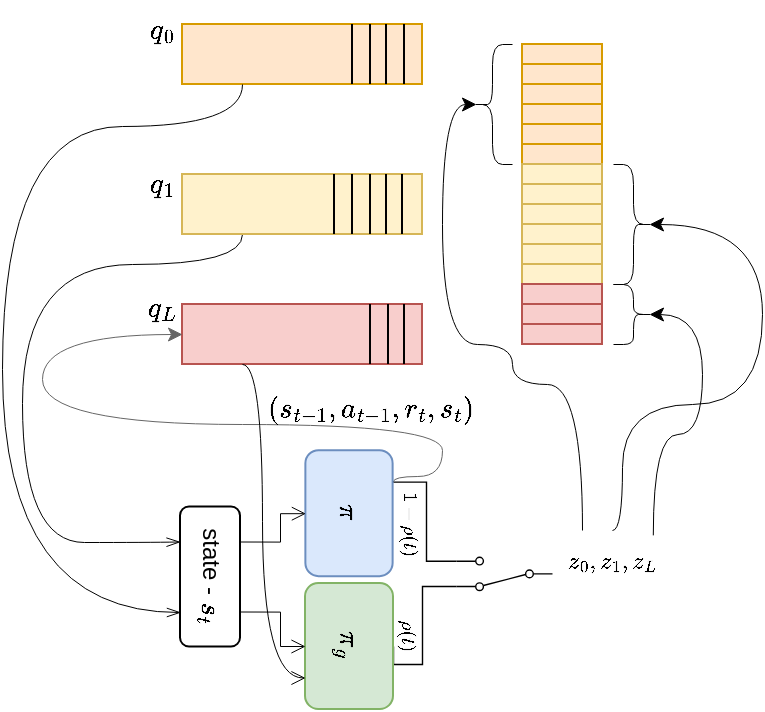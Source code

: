 <mxfile version="24.7.16" pages="3">
  <diagram name="Page-1" id="48yRJna23telFu0YNoEB">
    <mxGraphModel dx="989" dy="567" grid="1" gridSize="10" guides="1" tooltips="1" connect="1" arrows="1" fold="1" page="1" pageScale="1" pageWidth="850" pageHeight="1100" math="1" shadow="0">
      <root>
        <mxCell id="0" />
        <mxCell id="1" parent="0" />
        <mxCell id="Teats__p5hXg-xirP8DH-3" value="" style="rounded=0;whiteSpace=wrap;html=1;fillColor=#ffe6cc;strokeColor=#d79b00;" parent="1" vertex="1">
          <mxGeometry x="128" y="32" width="120" height="30" as="geometry" />
        </mxCell>
        <mxCell id="mz_4LwD43yJwQN2Mvcpe-15" style="edgeStyle=orthogonalEdgeStyle;rounded=0;orthogonalLoop=1;jettySize=auto;html=1;exitX=0.25;exitY=1;exitDx=0;exitDy=0;entryX=0.25;entryY=1;entryDx=0;entryDy=0;curved=1;strokeWidth=0.5;endArrow=openThin;endFill=0;" parent="1" source="Teats__p5hXg-xirP8DH-4" target="mz_4LwD43yJwQN2Mvcpe-12" edge="1">
          <mxGeometry relative="1" as="geometry">
            <Array as="points">
              <mxPoint x="158" y="152" />
              <mxPoint x="48" y="152" />
              <mxPoint x="48" y="291" />
              <mxPoint x="110" y="291" />
            </Array>
          </mxGeometry>
        </mxCell>
        <mxCell id="Teats__p5hXg-xirP8DH-4" value="" style="rounded=0;whiteSpace=wrap;html=1;fillColor=#fff2cc;strokeColor=#d6b656;" parent="1" vertex="1">
          <mxGeometry x="128" y="107" width="120" height="30" as="geometry" />
        </mxCell>
        <mxCell id="Teats__p5hXg-xirP8DH-5" value="" style="rounded=0;whiteSpace=wrap;html=1;fillColor=#f8cecc;strokeColor=#b85450;" parent="1" vertex="1">
          <mxGeometry x="128" y="172" width="120" height="30" as="geometry" />
        </mxCell>
        <mxCell id="Teats__p5hXg-xirP8DH-16" value="\(q_{0}\)" style="text;html=1;strokeColor=none;fillColor=none;align=center;verticalAlign=middle;whiteSpace=wrap;rounded=0;" parent="1" vertex="1">
          <mxGeometry x="88" y="20" width="60" height="30" as="geometry" />
        </mxCell>
        <mxCell id="Teats__p5hXg-xirP8DH-17" value="\(q_{L}\)" style="text;html=1;strokeColor=none;fillColor=none;align=center;verticalAlign=middle;whiteSpace=wrap;rounded=0;" parent="1" vertex="1">
          <mxGeometry x="88" y="159" width="60" height="30" as="geometry" />
        </mxCell>
        <mxCell id="oeFOPrnxt1-oT4scv9o3-18" style="edgeStyle=orthogonalEdgeStyle;rounded=0;orthogonalLoop=1;jettySize=auto;html=1;exitX=0.25;exitY=0;exitDx=0;exitDy=0;entryX=0;entryY=0.5;entryDx=0;entryDy=0;curved=1;strokeWidth=0.5;fillColor=#f5f5f5;strokeColor=#666666;" parent="1" source="Teats__p5hXg-xirP8DH-20" target="Teats__p5hXg-xirP8DH-5" edge="1">
          <mxGeometry relative="1" as="geometry">
            <Array as="points">
              <mxPoint x="258" y="258" />
              <mxPoint x="258" y="232" />
              <mxPoint x="58" y="232" />
              <mxPoint x="58" y="187" />
            </Array>
          </mxGeometry>
        </mxCell>
        <mxCell id="mz_4LwD43yJwQN2Mvcpe-22" style="edgeStyle=orthogonalEdgeStyle;rounded=0;orthogonalLoop=1;jettySize=auto;html=1;exitX=0.25;exitY=0;exitDx=0;exitDy=0;entryX=1;entryY=0.88;entryDx=0;entryDy=0;strokeWidth=0.7;endArrow=none;endFill=0;" parent="1" source="Teats__p5hXg-xirP8DH-20" target="mz_4LwD43yJwQN2Mvcpe-3" edge="1">
          <mxGeometry relative="1" as="geometry">
            <Array as="points">
              <mxPoint x="250" y="261" />
              <mxPoint x="250" y="300" />
            </Array>
          </mxGeometry>
        </mxCell>
        <mxCell id="Teats__p5hXg-xirP8DH-20" value="\(\pi\)" style="rounded=1;whiteSpace=wrap;html=1;fillColor=#dae8fc;rotation=90;strokeColor=#6c8ebf;" parent="1" vertex="1">
          <mxGeometry x="180" y="254.76" width="63" height="43.62" as="geometry" />
        </mxCell>
        <mxCell id="Teats__p5hXg-xirP8DH-25" style="edgeStyle=orthogonalEdgeStyle;rounded=0;orthogonalLoop=1;jettySize=auto;html=1;exitX=0.75;exitY=0;exitDx=0;exitDy=0;entryX=0.75;entryY=1;entryDx=0;entryDy=0;strokeColor=default;endArrow=none;endFill=0;" parent="1" edge="1">
          <mxGeometry relative="1" as="geometry">
            <mxPoint x="238" y="107" as="sourcePoint" />
            <mxPoint x="238" y="137" as="targetPoint" />
          </mxGeometry>
        </mxCell>
        <mxCell id="Teats__p5hXg-xirP8DH-29" style="edgeStyle=orthogonalEdgeStyle;rounded=0;orthogonalLoop=1;jettySize=auto;html=1;exitX=0.75;exitY=0;exitDx=0;exitDy=0;entryX=0.75;entryY=1;entryDx=0;entryDy=0;endArrow=none;endFill=0;" parent="1" edge="1">
          <mxGeometry relative="1" as="geometry">
            <mxPoint x="239" y="172" as="sourcePoint" />
            <mxPoint x="239" y="202" as="targetPoint" />
          </mxGeometry>
        </mxCell>
        <mxCell id="Teats__p5hXg-xirP8DH-30" style="edgeStyle=orthogonalEdgeStyle;rounded=0;orthogonalLoop=1;jettySize=auto;html=1;exitX=0.5;exitY=0;exitDx=0;exitDy=0;entryX=0.5;entryY=1;entryDx=0;entryDy=0;endArrow=none;endFill=0;" parent="1" edge="1">
          <mxGeometry relative="1" as="geometry">
            <mxPoint x="231" y="172" as="sourcePoint" />
            <mxPoint x="231" y="202" as="targetPoint" />
          </mxGeometry>
        </mxCell>
        <mxCell id="Teats__p5hXg-xirP8DH-31" style="edgeStyle=orthogonalEdgeStyle;rounded=0;orthogonalLoop=1;jettySize=auto;html=1;exitX=0.5;exitY=0;exitDx=0;exitDy=0;entryX=0.5;entryY=1;entryDx=0;entryDy=0;endArrow=none;endFill=0;" parent="1" edge="1">
          <mxGeometry relative="1" as="geometry">
            <mxPoint x="230" y="32" as="sourcePoint" />
            <mxPoint x="230" y="62" as="targetPoint" />
          </mxGeometry>
        </mxCell>
        <mxCell id="Teats__p5hXg-xirP8DH-32" style="edgeStyle=orthogonalEdgeStyle;rounded=0;orthogonalLoop=1;jettySize=auto;html=1;exitX=0.75;exitY=0;exitDx=0;exitDy=0;entryX=0.75;entryY=1;entryDx=0;entryDy=0;endArrow=none;endFill=0;" parent="1" edge="1">
          <mxGeometry relative="1" as="geometry">
            <mxPoint x="239" y="32" as="sourcePoint" />
            <mxPoint x="239" y="62" as="targetPoint" />
          </mxGeometry>
        </mxCell>
        <mxCell id="Teats__p5hXg-xirP8DH-33" style="edgeStyle=orthogonalEdgeStyle;rounded=0;orthogonalLoop=1;jettySize=auto;html=1;exitX=0.5;exitY=0;exitDx=0;exitDy=0;entryX=0.5;entryY=1;entryDx=0;entryDy=0;endArrow=none;endFill=0;" parent="1" edge="1">
          <mxGeometry relative="1" as="geometry">
            <mxPoint x="230" y="107" as="sourcePoint" />
            <mxPoint x="230" y="137" as="targetPoint" />
          </mxGeometry>
        </mxCell>
        <mxCell id="Teats__p5hXg-xirP8DH-36" value="" style="rounded=0;whiteSpace=wrap;html=1;" parent="1" vertex="1">
          <mxGeometry x="298" y="42" width="40" height="150" as="geometry" />
        </mxCell>
        <mxCell id="mz_4LwD43yJwQN2Mvcpe-5" style="edgeStyle=orthogonalEdgeStyle;rounded=0;orthogonalLoop=1;jettySize=auto;html=1;exitX=0.5;exitY=0;exitDx=0;exitDy=0;entryX=1;entryY=0.12;entryDx=0;entryDy=0;endArrow=none;endFill=0;strokeWidth=0.7;" parent="1" edge="1">
          <mxGeometry relative="1" as="geometry">
            <mxPoint x="233.5" y="343" as="sourcePoint" />
            <mxPoint x="265.02" y="313.006" as="targetPoint" />
            <Array as="points">
              <mxPoint x="234" y="352" />
              <mxPoint x="248" y="352" />
              <mxPoint x="248" y="313" />
            </Array>
          </mxGeometry>
        </mxCell>
        <mxCell id="Teats__p5hXg-xirP8DH-41" value="\(\pi_{g}\)" style="rounded=1;whiteSpace=wrap;html=1;fillColor=#d5e8d4;rotation=90;strokeColor=#82b366;" parent="1" vertex="1">
          <mxGeometry x="180" y="321" width="63" height="44" as="geometry" />
        </mxCell>
        <mxCell id="Teats__p5hXg-xirP8DH-45" value="&lt;font style=&quot;font-size: 8px;&quot;&gt;\(1- \rho(t)\)&lt;/font&gt;" style="text;html=1;strokeColor=none;fillColor=none;align=center;verticalAlign=middle;whiteSpace=wrap;rounded=0;rotation=90;" parent="1" vertex="1">
          <mxGeometry x="222.75" y="270.25" width="41.5" height="23" as="geometry" />
        </mxCell>
        <mxCell id="Teats__p5hXg-xirP8DH-50" value="" style="rounded=0;whiteSpace=wrap;html=1;fillColor=#ffe6cc;strokeColor=#d79b00;" parent="1" vertex="1">
          <mxGeometry x="298" y="42" width="40" height="10" as="geometry" />
        </mxCell>
        <mxCell id="Teats__p5hXg-xirP8DH-52" value="" style="rounded=0;whiteSpace=wrap;html=1;fillColor=#ffe6cc;strokeColor=#d79b00;" parent="1" vertex="1">
          <mxGeometry x="298" y="52" width="40" height="10" as="geometry" />
        </mxCell>
        <mxCell id="Teats__p5hXg-xirP8DH-53" value="" style="rounded=0;whiteSpace=wrap;html=1;fillColor=#ffe6cc;strokeColor=#d79b00;" parent="1" vertex="1">
          <mxGeometry x="298" y="62" width="40" height="10" as="geometry" />
        </mxCell>
        <mxCell id="Teats__p5hXg-xirP8DH-54" value="" style="rounded=0;whiteSpace=wrap;html=1;fillColor=#ffe6cc;strokeColor=#d79b00;" parent="1" vertex="1">
          <mxGeometry x="298" y="72" width="40" height="10" as="geometry" />
        </mxCell>
        <mxCell id="Teats__p5hXg-xirP8DH-55" value="" style="rounded=0;whiteSpace=wrap;html=1;fillColor=#ffe6cc;strokeColor=#d79b00;" parent="1" vertex="1">
          <mxGeometry x="298" y="82" width="40" height="10" as="geometry" />
        </mxCell>
        <mxCell id="Teats__p5hXg-xirP8DH-56" value="" style="rounded=0;whiteSpace=wrap;html=1;fillColor=#ffe6cc;strokeColor=#d79b00;" parent="1" vertex="1">
          <mxGeometry x="298" y="92" width="40" height="10" as="geometry" />
        </mxCell>
        <mxCell id="Teats__p5hXg-xirP8DH-57" value="" style="rounded=0;whiteSpace=wrap;html=1;fillColor=#fff2cc;strokeColor=#d6b656;" parent="1" vertex="1">
          <mxGeometry x="298" y="102" width="40" height="10" as="geometry" />
        </mxCell>
        <mxCell id="Teats__p5hXg-xirP8DH-58" value="" style="rounded=0;whiteSpace=wrap;html=1;fillColor=#fff2cc;strokeColor=#d6b656;" parent="1" vertex="1">
          <mxGeometry x="298" y="112" width="40" height="10" as="geometry" />
        </mxCell>
        <mxCell id="Teats__p5hXg-xirP8DH-59" value="" style="rounded=0;whiteSpace=wrap;html=1;fillColor=#fff2cc;strokeColor=#d6b656;" parent="1" vertex="1">
          <mxGeometry x="298" y="122" width="40" height="10" as="geometry" />
        </mxCell>
        <mxCell id="Teats__p5hXg-xirP8DH-60" value="" style="rounded=0;whiteSpace=wrap;html=1;fillColor=#fff2cc;strokeColor=#d6b656;" parent="1" vertex="1">
          <mxGeometry x="298" y="132" width="40" height="10" as="geometry" />
        </mxCell>
        <mxCell id="Teats__p5hXg-xirP8DH-61" value="" style="rounded=0;whiteSpace=wrap;html=1;fillColor=#fff2cc;strokeColor=#d6b656;" parent="1" vertex="1">
          <mxGeometry x="298" y="142" width="40" height="10" as="geometry" />
        </mxCell>
        <mxCell id="Teats__p5hXg-xirP8DH-62" value="" style="rounded=0;whiteSpace=wrap;html=1;fillColor=#fff2cc;strokeColor=#d6b656;" parent="1" vertex="1">
          <mxGeometry x="298" y="152" width="40" height="10" as="geometry" />
        </mxCell>
        <mxCell id="Teats__p5hXg-xirP8DH-63" value="" style="rounded=0;whiteSpace=wrap;html=1;fillColor=#f8cecc;strokeColor=#b85450;" parent="1" vertex="1">
          <mxGeometry x="298" y="162" width="40" height="10" as="geometry" />
        </mxCell>
        <mxCell id="Teats__p5hXg-xirP8DH-64" value="" style="rounded=0;whiteSpace=wrap;html=1;fillColor=#f8cecc;strokeColor=#b85450;" parent="1" vertex="1">
          <mxGeometry x="298" y="172" width="40" height="10" as="geometry" />
        </mxCell>
        <mxCell id="Teats__p5hXg-xirP8DH-65" value="" style="rounded=0;whiteSpace=wrap;html=1;fillColor=#f8cecc;strokeColor=#b85450;" parent="1" vertex="1">
          <mxGeometry x="298" y="182" width="40" height="10" as="geometry" />
        </mxCell>
        <mxCell id="Teats__p5hXg-xirP8DH-71" style="edgeStyle=orthogonalEdgeStyle;rounded=0;orthogonalLoop=1;jettySize=auto;html=1;exitX=0.5;exitY=0;exitDx=0;exitDy=0;entryX=0.5;entryY=1;entryDx=0;entryDy=0;endArrow=none;endFill=0;" parent="1" edge="1">
          <mxGeometry relative="1" as="geometry">
            <mxPoint x="222" y="107" as="sourcePoint" />
            <mxPoint x="222" y="137" as="targetPoint" />
          </mxGeometry>
        </mxCell>
        <mxCell id="Teats__p5hXg-xirP8DH-72" style="edgeStyle=orthogonalEdgeStyle;rounded=0;orthogonalLoop=1;jettySize=auto;html=1;exitX=0.5;exitY=0;exitDx=0;exitDy=0;entryX=0.5;entryY=1;entryDx=0;entryDy=0;endArrow=none;endFill=0;" parent="1" edge="1">
          <mxGeometry relative="1" as="geometry">
            <mxPoint x="213" y="107" as="sourcePoint" />
            <mxPoint x="213" y="137" as="targetPoint" />
          </mxGeometry>
        </mxCell>
        <mxCell id="Teats__p5hXg-xirP8DH-73" style="edgeStyle=orthogonalEdgeStyle;rounded=0;orthogonalLoop=1;jettySize=auto;html=1;exitX=0.5;exitY=0;exitDx=0;exitDy=0;entryX=0.5;entryY=1;entryDx=0;entryDy=0;endArrow=none;endFill=0;" parent="1" edge="1">
          <mxGeometry relative="1" as="geometry">
            <mxPoint x="204" y="107" as="sourcePoint" />
            <mxPoint x="204" y="137" as="targetPoint" />
          </mxGeometry>
        </mxCell>
        <mxCell id="Teats__p5hXg-xirP8DH-74" style="edgeStyle=orthogonalEdgeStyle;rounded=0;orthogonalLoop=1;jettySize=auto;html=1;exitX=0.5;exitY=0;exitDx=0;exitDy=0;entryX=0.5;entryY=1;entryDx=0;entryDy=0;endArrow=none;endFill=0;" parent="1" edge="1">
          <mxGeometry relative="1" as="geometry">
            <mxPoint x="222" y="32" as="sourcePoint" />
            <mxPoint x="222" y="62" as="targetPoint" />
          </mxGeometry>
        </mxCell>
        <mxCell id="Teats__p5hXg-xirP8DH-76" style="edgeStyle=orthogonalEdgeStyle;rounded=0;orthogonalLoop=1;jettySize=auto;html=1;exitX=0.5;exitY=0;exitDx=0;exitDy=0;entryX=0.5;entryY=1;entryDx=0;entryDy=0;endArrow=none;endFill=0;" parent="1" edge="1">
          <mxGeometry relative="1" as="geometry">
            <mxPoint x="213" y="32" as="sourcePoint" />
            <mxPoint x="213" y="62" as="targetPoint" />
          </mxGeometry>
        </mxCell>
        <mxCell id="Teats__p5hXg-xirP8DH-77" style="edgeStyle=orthogonalEdgeStyle;rounded=0;orthogonalLoop=1;jettySize=auto;html=1;exitX=0.75;exitY=0;exitDx=0;exitDy=0;entryX=0.75;entryY=1;entryDx=0;entryDy=0;endArrow=none;endFill=0;" parent="1" edge="1">
          <mxGeometry relative="1" as="geometry">
            <mxPoint x="222" y="172" as="sourcePoint" />
            <mxPoint x="222" y="202" as="targetPoint" />
          </mxGeometry>
        </mxCell>
        <mxCell id="Teats__p5hXg-xirP8DH-78" value="\( ( s_{t-1}, a_{t-1}, r_t, s_t ) \)" style="text;html=1;strokeColor=none;fillColor=none;align=center;verticalAlign=middle;whiteSpace=wrap;rounded=0;" parent="1" vertex="1">
          <mxGeometry x="193" y="209.5" width="60" height="30" as="geometry" />
        </mxCell>
        <mxCell id="oeFOPrnxt1-oT4scv9o3-4" value="&lt;font style=&quot;font-size: 10px;&quot;&gt;\(z_{0}, z_{1}, z_{L}\)&lt;/font&gt;" style="text;html=1;strokeColor=none;fillColor=none;align=center;verticalAlign=middle;whiteSpace=wrap;rounded=0;" parent="1" vertex="1">
          <mxGeometry x="313" y="285" width="60" height="30" as="geometry" />
        </mxCell>
        <mxCell id="oeFOPrnxt1-oT4scv9o3-8" value="" style="shape=curlyBracket;whiteSpace=wrap;html=1;rounded=1;flipH=1;labelPosition=right;verticalLabelPosition=middle;align=left;verticalAlign=middle;size=0.5;strokeWidth=0.5;rotation=-180;" parent="1" vertex="1">
          <mxGeometry x="273" y="42" width="20" height="60" as="geometry" />
        </mxCell>
        <mxCell id="oeFOPrnxt1-oT4scv9o3-9" value="" style="shape=curlyBracket;whiteSpace=wrap;html=1;rounded=1;flipH=1;labelPosition=right;verticalLabelPosition=middle;align=left;verticalAlign=middle;size=0.5;strokeWidth=0.5;" parent="1" vertex="1">
          <mxGeometry x="343.5" y="102" width="20" height="60" as="geometry" />
        </mxCell>
        <mxCell id="oeFOPrnxt1-oT4scv9o3-10" value="" style="shape=curlyBracket;whiteSpace=wrap;html=1;rounded=1;flipH=1;labelPosition=right;verticalLabelPosition=middle;align=left;verticalAlign=middle;size=0.5;strokeWidth=0.5;" parent="1" vertex="1">
          <mxGeometry x="343.5" y="162" width="20" height="30" as="geometry" />
        </mxCell>
        <mxCell id="oeFOPrnxt1-oT4scv9o3-14" style="edgeStyle=orthogonalEdgeStyle;orthogonalLoop=1;jettySize=auto;html=1;exitX=0.25;exitY=0;exitDx=0;exitDy=0;entryX=0.1;entryY=0.5;entryDx=0;entryDy=0;entryPerimeter=0;elbow=vertical;strokeColor=#000000;curved=1;strokeWidth=0.5;" parent="1" source="oeFOPrnxt1-oT4scv9o3-4" target="oeFOPrnxt1-oT4scv9o3-8" edge="1">
          <mxGeometry relative="1" as="geometry">
            <Array as="points">
              <mxPoint x="328" y="212" />
              <mxPoint x="293" y="212" />
              <mxPoint x="293" y="192" />
              <mxPoint x="258" y="192" />
              <mxPoint x="258" y="72" />
            </Array>
          </mxGeometry>
        </mxCell>
        <mxCell id="oeFOPrnxt1-oT4scv9o3-15" style="edgeStyle=orthogonalEdgeStyle;rounded=0;orthogonalLoop=1;jettySize=auto;html=1;exitX=0.5;exitY=0;exitDx=0;exitDy=0;entryX=0.1;entryY=0.5;entryDx=0;entryDy=0;entryPerimeter=0;curved=1;strokeWidth=0.5;" parent="1" source="oeFOPrnxt1-oT4scv9o3-4" target="oeFOPrnxt1-oT4scv9o3-9" edge="1">
          <mxGeometry relative="1" as="geometry">
            <Array as="points">
              <mxPoint x="348" y="285" />
              <mxPoint x="348" y="222" />
              <mxPoint x="418" y="222" />
              <mxPoint x="418" y="132" />
            </Array>
          </mxGeometry>
        </mxCell>
        <mxCell id="oeFOPrnxt1-oT4scv9o3-16" style="edgeStyle=orthogonalEdgeStyle;rounded=0;orthogonalLoop=1;jettySize=auto;html=1;entryX=0.1;entryY=0.5;entryDx=0;entryDy=0;entryPerimeter=0;curved=1;strokeWidth=0.5;exitX=0.84;exitY=0.081;exitDx=0;exitDy=0;exitPerimeter=0;" parent="1" source="oeFOPrnxt1-oT4scv9o3-4" target="oeFOPrnxt1-oT4scv9o3-10" edge="1">
          <mxGeometry relative="1" as="geometry">
            <Array as="points">
              <mxPoint x="363" y="237" />
              <mxPoint x="388" y="237" />
              <mxPoint x="388" y="177" />
            </Array>
          </mxGeometry>
        </mxCell>
        <mxCell id="mz_4LwD43yJwQN2Mvcpe-3" value="" style="html=1;shape=mxgraph.electrical.electro-mechanical.twoWaySwitch;aspect=fixed;elSwitchState=2;rotation=-180;strokeWidth=0.7;" parent="1" vertex="1">
          <mxGeometry x="265.02" y="298.38" width="47.98" height="16.62" as="geometry" />
        </mxCell>
        <mxCell id="mz_4LwD43yJwQN2Mvcpe-9" value="&lt;font style=&quot;font-size: 8px;&quot;&gt;\( \rho(t)\)&lt;/font&gt;" style="text;html=1;strokeColor=none;fillColor=none;align=center;verticalAlign=middle;whiteSpace=wrap;rounded=0;rotation=90;" parent="1" vertex="1">
          <mxGeometry x="221.75" y="326.25" width="41.5" height="23" as="geometry" />
        </mxCell>
        <mxCell id="mz_4LwD43yJwQN2Mvcpe-21" style="edgeStyle=orthogonalEdgeStyle;rounded=0;orthogonalLoop=1;jettySize=auto;html=1;exitX=0.75;exitY=0;exitDx=0;exitDy=0;strokeWidth=0.5;endArrow=open;endFill=0;" parent="1" source="mz_4LwD43yJwQN2Mvcpe-12" target="Teats__p5hXg-xirP8DH-41" edge="1">
          <mxGeometry relative="1" as="geometry" />
        </mxCell>
        <mxCell id="mz_4LwD43yJwQN2Mvcpe-12" value="state - \(s_t\)" style="rounded=1;whiteSpace=wrap;html=1;rotation=90;" parent="1" vertex="1">
          <mxGeometry x="107" y="293.25" width="70" height="30" as="geometry" />
        </mxCell>
        <mxCell id="mz_4LwD43yJwQN2Mvcpe-14" value="" style="endArrow=open;html=1;entryX=0.75;entryY=1;entryDx=0;entryDy=0;edgeStyle=orthogonalEdgeStyle;exitX=0.25;exitY=1;exitDx=0;exitDy=0;curved=1;strokeWidth=0.5;endFill=0;" parent="1" source="Teats__p5hXg-xirP8DH-5" target="Teats__p5hXg-xirP8DH-41" edge="1">
          <mxGeometry width="50" height="50" relative="1" as="geometry">
            <mxPoint x="-32" y="212" as="sourcePoint" />
            <mxPoint x="18" y="162" as="targetPoint" />
            <Array as="points">
              <mxPoint x="168" y="202" />
              <mxPoint x="168" y="359" />
            </Array>
          </mxGeometry>
        </mxCell>
        <mxCell id="mz_4LwD43yJwQN2Mvcpe-16" style="edgeStyle=orthogonalEdgeStyle;rounded=0;orthogonalLoop=1;jettySize=auto;html=1;curved=1;entryX=0.888;entryY=0.993;entryDx=0;entryDy=0;strokeWidth=0.5;entryPerimeter=0;exitX=0.25;exitY=1;exitDx=0;exitDy=0;endArrow=openThin;endFill=0;" parent="1" source="Teats__p5hXg-xirP8DH-3" edge="1">
          <mxGeometry relative="1" as="geometry">
            <mxPoint x="158" y="69" as="sourcePoint" />
            <mxPoint x="127.21" y="326.41" as="targetPoint" />
            <Array as="points">
              <mxPoint x="158" y="83" />
              <mxPoint x="38" y="83" />
              <mxPoint x="38" y="326" />
              <mxPoint x="127" y="326" />
            </Array>
          </mxGeometry>
        </mxCell>
        <mxCell id="mz_4LwD43yJwQN2Mvcpe-17" style="edgeStyle=orthogonalEdgeStyle;rounded=0;orthogonalLoop=1;jettySize=auto;html=1;exitX=0.25;exitY=0;exitDx=0;exitDy=0;strokeWidth=0.5;endArrow=open;endFill=0;" parent="1" source="mz_4LwD43yJwQN2Mvcpe-12" target="Teats__p5hXg-xirP8DH-20" edge="1">
          <mxGeometry relative="1" as="geometry">
            <mxPoint x="188" y="269" as="targetPoint" />
          </mxGeometry>
        </mxCell>
        <mxCell id="mz_4LwD43yJwQN2Mvcpe-24" value="\(q_{1}\)" style="text;html=1;strokeColor=none;fillColor=none;align=center;verticalAlign=middle;whiteSpace=wrap;rounded=0;" parent="1" vertex="1">
          <mxGeometry x="88" y="97" width="60" height="30" as="geometry" />
        </mxCell>
      </root>
    </mxGraphModel>
  </diagram>
  <diagram id="tE2sUHXm7nqyAyj2J5j2" name="Page-2">
    <mxGraphModel dx="1499" dy="869" grid="1" gridSize="10" guides="1" tooltips="1" connect="1" arrows="1" fold="1" page="1" pageScale="1" pageWidth="850" pageHeight="1100" math="1" shadow="0">
      <root>
        <mxCell id="0" />
        <mxCell id="1" parent="0" />
        <mxCell id="BO8QXlFNd81vze7_dVLU-4" value="" style="outlineConnect=0;dashed=0;verticalLabelPosition=bottom;verticalAlign=top;align=center;html=1;shape=mxgraph.aws3.medical_emergency;fillColor=#ffe6cc;strokeColor=#d79b00;" parent="1" vertex="1">
          <mxGeometry x="200" y="227" width="30" height="33" as="geometry" />
        </mxCell>
        <mxCell id="BO8QXlFNd81vze7_dVLU-5" value="" style="outlineConnect=0;dashed=0;verticalLabelPosition=bottom;verticalAlign=top;align=center;html=1;shape=mxgraph.aws3.police_emergency;fillColor=#ffe6cc;strokeColor=#d79b00;" parent="1" vertex="1">
          <mxGeometry x="200" y="173" width="30" height="33" as="geometry" />
        </mxCell>
        <mxCell id="BO8QXlFNd81vze7_dVLU-6" value="" style="outlineConnect=0;dashed=0;verticalLabelPosition=bottom;verticalAlign=top;align=center;html=1;shape=mxgraph.aws3.thermostat;fillColor=#ffe6cc;strokeColor=#d79b00;" parent="1" vertex="1">
          <mxGeometry x="160" y="206" width="34" height="27" as="geometry" />
        </mxCell>
        <mxCell id="BO8QXlFNd81vze7_dVLU-7" value="" style="outlineConnect=0;dashed=0;verticalLabelPosition=bottom;verticalAlign=top;align=center;html=1;shape=mxgraph.aws3.lightbulb;fillColor=#ffe6cc;strokeColor=#d79b00;" parent="1" vertex="1">
          <mxGeometry x="165.5" y="159" width="28.5" height="32" as="geometry" />
        </mxCell>
        <mxCell id="BO8QXlFNd81vze7_dVLU-8" value="" style="outlineConnect=0;dashed=0;verticalLabelPosition=bottom;verticalAlign=top;align=center;html=1;shape=mxgraph.aws3.echo;fillColor=#fff2cc;strokeColor=#d6b656;" parent="1" vertex="1">
          <mxGeometry x="45" y="191" width="26" height="36" as="geometry" />
        </mxCell>
        <mxCell id="BO8QXlFNd81vze7_dVLU-17" value="" style="html=1;outlineConnect=0;fillColor=#CCCCCC;strokeColor=none;gradientColor=none;gradientDirection=north;strokeWidth=2;shape=mxgraph.networks.comm_link_edge;html=1;rounded=0;exitX=0.82;exitY=0;exitDx=0;exitDy=0;exitPerimeter=0;entryX=0;entryY=0.5;entryDx=0;entryDy=0;entryPerimeter=0;" parent="1" source="BO8QXlFNd81vze7_dVLU-10" target="BO8QXlFNd81vze7_dVLU-4" edge="1">
          <mxGeometry width="100" height="100" relative="1" as="geometry">
            <mxPoint x="76" y="223" as="sourcePoint" />
            <mxPoint x="176" y="123" as="targetPoint" />
          </mxGeometry>
        </mxCell>
        <mxCell id="VS4mfRwNpjO8ogdFLNO8-1" value="" style="outlineConnect=0;dashed=0;verticalLabelPosition=bottom;verticalAlign=top;align=center;html=1;shape=mxgraph.aws3.alexa_voice_service;fillColor=#fff2cc;strokeColor=#d6b656;" parent="1" vertex="1">
          <mxGeometry x="45" y="250" width="35" height="30" as="geometry" />
        </mxCell>
        <mxCell id="VS4mfRwNpjO8ogdFLNO8-2" value="" style="html=1;outlineConnect=0;fillColor=#CCCCCC;strokeColor=none;gradientColor=none;gradientDirection=north;strokeWidth=2;shape=mxgraph.networks.comm_link_edge;html=1;rounded=0;exitX=0.55;exitY=0;exitDx=0;exitDy=0;exitPerimeter=0;" parent="1" source="BO8QXlFNd81vze7_dVLU-10" edge="1">
          <mxGeometry width="100" height="100" relative="1" as="geometry">
            <mxPoint x="171" y="284" as="sourcePoint" />
            <mxPoint x="80" y="220" as="targetPoint" />
          </mxGeometry>
        </mxCell>
        <mxCell id="VS4mfRwNpjO8ogdFLNO8-4" value="" style="shape=cylinder3;whiteSpace=wrap;html=1;boundedLbl=1;backgroundOutline=1;size=15;rotation=90;fillColor=none;" parent="1" vertex="1">
          <mxGeometry x="470.13" y="96.88" width="35.75" height="485.5" as="geometry" />
        </mxCell>
        <mxCell id="VS4mfRwNpjO8ogdFLNO8-6" value="&lt;b&gt;&lt;i&gt;Centralized Learner&lt;/i&gt;&lt;br&gt;&lt;/b&gt;" style="sketch=0;points=[[0,0,0],[0.25,0,0],[0.5,0,0],[0.75,0,0],[1,0,0],[0,1,0],[0.25,1,0],[0.5,1,0],[0.75,1,0],[1,1,0],[0,0.25,0],[0,0.5,0],[0,0.75,0],[1,0.25,0],[1,0.5,0],[1,0.75,0]];outlineConnect=0;fillColor=#f8cecc;strokeColor=#b85450;dashed=0;verticalLabelPosition=bottom;verticalAlign=top;align=center;html=1;fontSize=12;fontStyle=0;aspect=fixed;shape=mxgraph.aws4.resourceIcon;resIcon=mxgraph.aws4.ec2;rotation=0;" parent="1" vertex="1">
          <mxGeometry x="760" y="132" width="58" height="58" as="geometry" />
        </mxCell>
        <mxCell id="t0KEjpu6XHRuyWRuINXh-26" value="Assets" style="childLayout=tableLayout;recursiveResize=0;shadow=1;strokeWidth=0;" parent="1" vertex="1">
          <mxGeometry x="250" y="60" width="470" height="259" as="geometry" />
        </mxCell>
        <mxCell id="t0KEjpu6XHRuyWRuINXh-27" style="shape=tableRow;horizontal=0;startSize=0;swimlaneHead=0;swimlaneBody=0;top=0;left=0;bottom=0;right=0;dropTarget=0;collapsible=0;recursiveResize=0;expand=0;fontStyle=0;strokeColor=inherit;fillColor=#ffffff;strokeWidth=0;" parent="t0KEjpu6XHRuyWRuINXh-26" vertex="1">
          <mxGeometry width="470" height="16" as="geometry" />
        </mxCell>
        <mxCell id="t0KEjpu6XHRuyWRuINXh-28" value="&lt;i&gt;&lt;b&gt;Time&lt;/b&gt;&lt;/i&gt;" style="connectable=0;recursiveResize=0;align=center;fontStyle=1;html=1;strokeWidth=0;" parent="t0KEjpu6XHRuyWRuINXh-27" vertex="1">
          <mxGeometry width="78" height="16" as="geometry">
            <mxRectangle width="78" height="16" as="alternateBounds" />
          </mxGeometry>
        </mxCell>
        <mxCell id="t0KEjpu6XHRuyWRuINXh-47" value="\( t_{0}\)" style="connectable=0;recursiveResize=0;align=center;fontStyle=1;html=1;strokeWidth=0;" parent="t0KEjpu6XHRuyWRuINXh-27" vertex="1">
          <mxGeometry x="78" width="32" height="16" as="geometry">
            <mxRectangle width="32" height="16" as="alternateBounds" />
          </mxGeometry>
        </mxCell>
        <mxCell id="t0KEjpu6XHRuyWRuINXh-52" value="\( t_{1}\)" style="connectable=0;recursiveResize=0;align=center;fontStyle=1;html=1;strokeWidth=0;" parent="t0KEjpu6XHRuyWRuINXh-27" vertex="1">
          <mxGeometry x="110" width="26" height="16" as="geometry">
            <mxRectangle width="26" height="16" as="alternateBounds" />
          </mxGeometry>
        </mxCell>
        <mxCell id="t0KEjpu6XHRuyWRuINXh-29" value="\( t_{2}\)" style="connectable=0;recursiveResize=0;align=center;fontStyle=1;html=1;strokeWidth=0;" parent="t0KEjpu6XHRuyWRuINXh-27" vertex="1">
          <mxGeometry x="136" width="31" height="16" as="geometry">
            <mxRectangle width="31" height="16" as="alternateBounds" />
          </mxGeometry>
        </mxCell>
        <mxCell id="t0KEjpu6XHRuyWRuINXh-57" value="\( t_{3}\)" style="connectable=0;recursiveResize=0;align=center;fontStyle=1;html=1;strokeWidth=0;" parent="t0KEjpu6XHRuyWRuINXh-27" vertex="1">
          <mxGeometry x="167" width="30" height="16" as="geometry">
            <mxRectangle width="30" height="16" as="alternateBounds" />
          </mxGeometry>
        </mxCell>
        <mxCell id="iu61sXYzJ-tRnAyLWIal-117" value="\( t_{4}\)" style="connectable=0;recursiveResize=0;align=center;fontStyle=1;html=1;strokeWidth=0;" parent="t0KEjpu6XHRuyWRuINXh-27" vertex="1">
          <mxGeometry x="197" width="30" height="16" as="geometry">
            <mxRectangle width="30" height="16" as="alternateBounds" />
          </mxGeometry>
        </mxCell>
        <mxCell id="iu61sXYzJ-tRnAyLWIal-134" value="\( t_{5}\)" style="connectable=0;recursiveResize=0;align=center;fontStyle=1;html=1;strokeWidth=0;" parent="t0KEjpu6XHRuyWRuINXh-27" vertex="1">
          <mxGeometry x="227" width="31" height="16" as="geometry">
            <mxRectangle width="31" height="16" as="alternateBounds" />
          </mxGeometry>
        </mxCell>
        <mxCell id="iu61sXYzJ-tRnAyLWIal-151" value="\( t_{6}\)" style="connectable=0;recursiveResize=0;align=center;fontStyle=1;html=1;strokeWidth=0;" parent="t0KEjpu6XHRuyWRuINXh-27" vertex="1">
          <mxGeometry x="258" width="30" height="16" as="geometry">
            <mxRectangle width="30" height="16" as="alternateBounds" />
          </mxGeometry>
        </mxCell>
        <mxCell id="iu61sXYzJ-tRnAyLWIal-168" value="\( t_{7}\)" style="connectable=0;recursiveResize=0;align=center;fontStyle=1;html=1;strokeWidth=0;" parent="t0KEjpu6XHRuyWRuINXh-27" vertex="1">
          <mxGeometry x="288" width="30" height="16" as="geometry">
            <mxRectangle width="30" height="16" as="alternateBounds" />
          </mxGeometry>
        </mxCell>
        <mxCell id="iu61sXYzJ-tRnAyLWIal-185" value="\( t_{8}\)" style="connectable=0;recursiveResize=0;align=center;fontStyle=1;html=1;strokeWidth=0;" parent="t0KEjpu6XHRuyWRuINXh-27" vertex="1">
          <mxGeometry x="318" width="31" height="16" as="geometry">
            <mxRectangle width="31" height="16" as="alternateBounds" />
          </mxGeometry>
        </mxCell>
        <mxCell id="iu61sXYzJ-tRnAyLWIal-202" value="\( t_{9}\)" style="connectable=0;recursiveResize=0;align=center;fontStyle=1;html=1;strokeWidth=0;" parent="t0KEjpu6XHRuyWRuINXh-27" vertex="1">
          <mxGeometry x="349" width="30" height="16" as="geometry">
            <mxRectangle width="30" height="16" as="alternateBounds" />
          </mxGeometry>
        </mxCell>
        <mxCell id="iu61sXYzJ-tRnAyLWIal-270" value="............" style="connectable=0;recursiveResize=0;align=center;fontStyle=1;html=1;strokeWidth=0;" parent="t0KEjpu6XHRuyWRuINXh-27" vertex="1">
          <mxGeometry x="379" width="91" height="16" as="geometry">
            <mxRectangle width="91" height="16" as="alternateBounds" />
          </mxGeometry>
        </mxCell>
        <mxCell id="t0KEjpu6XHRuyWRuINXh-31" value="" style="shape=tableRow;horizontal=0;startSize=0;swimlaneHead=0;swimlaneBody=0;top=0;left=0;bottom=0;right=0;dropTarget=0;collapsible=0;recursiveResize=0;expand=0;fontStyle=0;strokeColor=inherit;fillColor=none;strokeWidth=0;" parent="t0KEjpu6XHRuyWRuINXh-26" vertex="1">
          <mxGeometry y="16" width="470" height="15" as="geometry" />
        </mxCell>
        <mxCell id="t0KEjpu6XHRuyWRuINXh-32" value="\( R_{0}\)" style="connectable=0;recursiveResize=0;align=center;whiteSpace=wrap;html=1;strokeWidth=0;" parent="t0KEjpu6XHRuyWRuINXh-31" vertex="1">
          <mxGeometry width="78" height="15" as="geometry">
            <mxRectangle width="78" height="15" as="alternateBounds" />
          </mxGeometry>
        </mxCell>
        <mxCell id="t0KEjpu6XHRuyWRuINXh-48" style="connectable=0;recursiveResize=0;align=center;whiteSpace=wrap;html=1;fillColor=#fff2cc;strokeColor=#d6b656;strokeWidth=0;" parent="t0KEjpu6XHRuyWRuINXh-31" vertex="1">
          <mxGeometry x="78" width="32" height="15" as="geometry">
            <mxRectangle width="32" height="15" as="alternateBounds" />
          </mxGeometry>
        </mxCell>
        <mxCell id="t0KEjpu6XHRuyWRuINXh-53" style="connectable=0;recursiveResize=0;align=center;whiteSpace=wrap;html=1;fillColor=#fff2cc;strokeColor=#d6b656;strokeWidth=0;" parent="t0KEjpu6XHRuyWRuINXh-31" vertex="1">
          <mxGeometry x="110" width="26" height="15" as="geometry">
            <mxRectangle width="26" height="15" as="alternateBounds" />
          </mxGeometry>
        </mxCell>
        <mxCell id="t0KEjpu6XHRuyWRuINXh-33" value="" style="connectable=0;recursiveResize=0;align=center;whiteSpace=wrap;html=1;fillColor=#fff2cc;strokeColor=#d6b656;strokeWidth=0;" parent="t0KEjpu6XHRuyWRuINXh-31" vertex="1">
          <mxGeometry x="136" width="31" height="15" as="geometry">
            <mxRectangle width="31" height="15" as="alternateBounds" />
          </mxGeometry>
        </mxCell>
        <mxCell id="t0KEjpu6XHRuyWRuINXh-58" style="connectable=0;recursiveResize=0;align=center;whiteSpace=wrap;html=1;fillColor=#fff2cc;strokeColor=#d6b656;strokeWidth=0;" parent="t0KEjpu6XHRuyWRuINXh-31" vertex="1">
          <mxGeometry x="167" width="30" height="15" as="geometry">
            <mxRectangle width="30" height="15" as="alternateBounds" />
          </mxGeometry>
        </mxCell>
        <mxCell id="iu61sXYzJ-tRnAyLWIal-118" style="connectable=0;recursiveResize=0;align=center;whiteSpace=wrap;html=1;fillColor=#fff2cc;strokeColor=#d6b656;strokeWidth=0;" parent="t0KEjpu6XHRuyWRuINXh-31" vertex="1">
          <mxGeometry x="197" width="30" height="15" as="geometry">
            <mxRectangle width="30" height="15" as="alternateBounds" />
          </mxGeometry>
        </mxCell>
        <mxCell id="iu61sXYzJ-tRnAyLWIal-135" style="connectable=0;recursiveResize=0;align=center;whiteSpace=wrap;html=1;fillColor=#fff2cc;strokeColor=#d6b656;strokeWidth=0;" parent="t0KEjpu6XHRuyWRuINXh-31" vertex="1">
          <mxGeometry x="227" width="31" height="15" as="geometry">
            <mxRectangle width="31" height="15" as="alternateBounds" />
          </mxGeometry>
        </mxCell>
        <mxCell id="iu61sXYzJ-tRnAyLWIal-152" style="connectable=0;recursiveResize=0;align=center;whiteSpace=wrap;html=1;fillColor=#fff2cc;strokeColor=#d6b656;strokeWidth=0;" parent="t0KEjpu6XHRuyWRuINXh-31" vertex="1">
          <mxGeometry x="258" width="30" height="15" as="geometry">
            <mxRectangle width="30" height="15" as="alternateBounds" />
          </mxGeometry>
        </mxCell>
        <mxCell id="iu61sXYzJ-tRnAyLWIal-169" style="connectable=0;recursiveResize=0;align=center;whiteSpace=wrap;html=1;fillColor=#fff2cc;strokeColor=#d6b656;strokeWidth=0;" parent="t0KEjpu6XHRuyWRuINXh-31" vertex="1">
          <mxGeometry x="288" width="30" height="15" as="geometry">
            <mxRectangle width="30" height="15" as="alternateBounds" />
          </mxGeometry>
        </mxCell>
        <mxCell id="iu61sXYzJ-tRnAyLWIal-186" style="connectable=0;recursiveResize=0;align=center;whiteSpace=wrap;html=1;fillColor=#fff2cc;strokeColor=#d6b656;strokeWidth=0;" parent="t0KEjpu6XHRuyWRuINXh-31" vertex="1">
          <mxGeometry x="318" width="31" height="15" as="geometry">
            <mxRectangle width="31" height="15" as="alternateBounds" />
          </mxGeometry>
        </mxCell>
        <mxCell id="iu61sXYzJ-tRnAyLWIal-203" style="connectable=0;recursiveResize=0;align=center;whiteSpace=wrap;html=1;fillColor=#fff2cc;strokeColor=#d6b656;strokeWidth=0;" parent="t0KEjpu6XHRuyWRuINXh-31" vertex="1">
          <mxGeometry x="349" width="30" height="15" as="geometry">
            <mxRectangle width="30" height="15" as="alternateBounds" />
          </mxGeometry>
        </mxCell>
        <mxCell id="iu61sXYzJ-tRnAyLWIal-271" style="connectable=0;recursiveResize=0;align=center;whiteSpace=wrap;html=1;strokeWidth=0;" parent="t0KEjpu6XHRuyWRuINXh-31" vertex="1">
          <mxGeometry x="379" width="91" height="15" as="geometry">
            <mxRectangle width="91" height="15" as="alternateBounds" />
          </mxGeometry>
        </mxCell>
        <mxCell id="t0KEjpu6XHRuyWRuINXh-35" value="" style="shape=tableRow;horizontal=0;startSize=0;swimlaneHead=0;swimlaneBody=0;top=0;left=0;bottom=0;right=0;dropTarget=0;collapsible=0;recursiveResize=0;expand=0;fontStyle=1;fillColor=none;strokeWidth=0;" parent="t0KEjpu6XHRuyWRuINXh-26" vertex="1">
          <mxGeometry y="31" width="470" height="16" as="geometry" />
        </mxCell>
        <mxCell id="t0KEjpu6XHRuyWRuINXh-36" value="\( R_{1}\)" style="connectable=0;recursiveResize=0;whiteSpace=wrap;html=1;strokeWidth=0;" parent="t0KEjpu6XHRuyWRuINXh-35" vertex="1">
          <mxGeometry width="78" height="16" as="geometry">
            <mxRectangle width="78" height="16" as="alternateBounds" />
          </mxGeometry>
        </mxCell>
        <mxCell id="t0KEjpu6XHRuyWRuINXh-49" style="connectable=0;recursiveResize=0;whiteSpace=wrap;html=1;fillColor=#fff2cc;strokeColor=#d6b656;strokeWidth=0;" parent="t0KEjpu6XHRuyWRuINXh-35" vertex="1">
          <mxGeometry x="78" width="32" height="16" as="geometry">
            <mxRectangle width="32" height="16" as="alternateBounds" />
          </mxGeometry>
        </mxCell>
        <mxCell id="t0KEjpu6XHRuyWRuINXh-54" style="connectable=0;recursiveResize=0;whiteSpace=wrap;html=1;fillColor=#fff2cc;strokeColor=#d6b656;strokeWidth=0;" parent="t0KEjpu6XHRuyWRuINXh-35" vertex="1">
          <mxGeometry x="110" width="26" height="16" as="geometry">
            <mxRectangle width="26" height="16" as="alternateBounds" />
          </mxGeometry>
        </mxCell>
        <mxCell id="t0KEjpu6XHRuyWRuINXh-37" value="" style="connectable=0;recursiveResize=0;whiteSpace=wrap;html=1;fillColor=#fff2cc;strokeColor=#d6b656;strokeWidth=0;" parent="t0KEjpu6XHRuyWRuINXh-35" vertex="1">
          <mxGeometry x="136" width="31" height="16" as="geometry">
            <mxRectangle width="31" height="16" as="alternateBounds" />
          </mxGeometry>
        </mxCell>
        <mxCell id="t0KEjpu6XHRuyWRuINXh-59" style="connectable=0;recursiveResize=0;whiteSpace=wrap;html=1;fillColor=#fff2cc;strokeColor=#d6b656;strokeWidth=0;" parent="t0KEjpu6XHRuyWRuINXh-35" vertex="1">
          <mxGeometry x="167" width="30" height="16" as="geometry">
            <mxRectangle width="30" height="16" as="alternateBounds" />
          </mxGeometry>
        </mxCell>
        <mxCell id="iu61sXYzJ-tRnAyLWIal-119" style="connectable=0;recursiveResize=0;whiteSpace=wrap;html=1;fillColor=#fff2cc;strokeColor=#d6b656;strokeWidth=0;" parent="t0KEjpu6XHRuyWRuINXh-35" vertex="1">
          <mxGeometry x="197" width="30" height="16" as="geometry">
            <mxRectangle width="30" height="16" as="alternateBounds" />
          </mxGeometry>
        </mxCell>
        <mxCell id="iu61sXYzJ-tRnAyLWIal-136" style="connectable=0;recursiveResize=0;whiteSpace=wrap;html=1;fillColor=#fff2cc;strokeColor=#d6b656;strokeWidth=0;" parent="t0KEjpu6XHRuyWRuINXh-35" vertex="1">
          <mxGeometry x="227" width="31" height="16" as="geometry">
            <mxRectangle width="31" height="16" as="alternateBounds" />
          </mxGeometry>
        </mxCell>
        <mxCell id="iu61sXYzJ-tRnAyLWIal-153" style="connectable=0;recursiveResize=0;whiteSpace=wrap;html=1;fillColor=#fff2cc;strokeColor=#d6b656;strokeWidth=0;" parent="t0KEjpu6XHRuyWRuINXh-35" vertex="1">
          <mxGeometry x="258" width="30" height="16" as="geometry">
            <mxRectangle width="30" height="16" as="alternateBounds" />
          </mxGeometry>
        </mxCell>
        <mxCell id="iu61sXYzJ-tRnAyLWIal-170" style="connectable=0;recursiveResize=0;whiteSpace=wrap;html=1;fillColor=#fff2cc;strokeColor=#d6b656;strokeWidth=0;" parent="t0KEjpu6XHRuyWRuINXh-35" vertex="1">
          <mxGeometry x="288" width="30" height="16" as="geometry">
            <mxRectangle width="30" height="16" as="alternateBounds" />
          </mxGeometry>
        </mxCell>
        <mxCell id="iu61sXYzJ-tRnAyLWIal-187" style="connectable=0;recursiveResize=0;whiteSpace=wrap;html=1;fillColor=#fff2cc;strokeColor=#d6b656;strokeWidth=0;" parent="t0KEjpu6XHRuyWRuINXh-35" vertex="1">
          <mxGeometry x="318" width="31" height="16" as="geometry">
            <mxRectangle width="31" height="16" as="alternateBounds" />
          </mxGeometry>
        </mxCell>
        <mxCell id="iu61sXYzJ-tRnAyLWIal-204" style="connectable=0;recursiveResize=0;whiteSpace=wrap;html=1;fillColor=#fff2cc;strokeColor=#d6b656;strokeWidth=0;" parent="t0KEjpu6XHRuyWRuINXh-35" vertex="1">
          <mxGeometry x="349" width="30" height="16" as="geometry">
            <mxRectangle width="30" height="16" as="alternateBounds" />
          </mxGeometry>
        </mxCell>
        <mxCell id="iu61sXYzJ-tRnAyLWIal-272" style="connectable=0;recursiveResize=0;whiteSpace=wrap;html=1;strokeWidth=0;" parent="t0KEjpu6XHRuyWRuINXh-35" vertex="1">
          <mxGeometry x="379" width="91" height="16" as="geometry">
            <mxRectangle width="91" height="16" as="alternateBounds" />
          </mxGeometry>
        </mxCell>
        <mxCell id="t0KEjpu6XHRuyWRuINXh-39" value="" style="shape=tableRow;horizontal=0;startSize=0;swimlaneHead=0;swimlaneBody=0;top=0;left=0;bottom=0;right=0;dropTarget=0;collapsible=0;recursiveResize=0;expand=0;fontStyle=0;strokeColor=inherit;fillColor=none;strokeWidth=0;" parent="t0KEjpu6XHRuyWRuINXh-26" vertex="1">
          <mxGeometry y="47" width="470" height="15" as="geometry" />
        </mxCell>
        <mxCell id="t0KEjpu6XHRuyWRuINXh-40" value="\( R_{2}\)" style="connectable=0;recursiveResize=0;fontStyle=0;align=center;whiteSpace=wrap;html=1;strokeWidth=0;" parent="t0KEjpu6XHRuyWRuINXh-39" vertex="1">
          <mxGeometry width="78" height="15" as="geometry">
            <mxRectangle width="78" height="15" as="alternateBounds" />
          </mxGeometry>
        </mxCell>
        <mxCell id="t0KEjpu6XHRuyWRuINXh-50" style="connectable=0;recursiveResize=0;fontStyle=0;align=center;whiteSpace=wrap;html=1;fillColor=#fff2cc;strokeColor=#d6b656;strokeWidth=0;" parent="t0KEjpu6XHRuyWRuINXh-39" vertex="1">
          <mxGeometry x="78" width="32" height="15" as="geometry">
            <mxRectangle width="32" height="15" as="alternateBounds" />
          </mxGeometry>
        </mxCell>
        <mxCell id="t0KEjpu6XHRuyWRuINXh-55" style="connectable=0;recursiveResize=0;fontStyle=0;align=center;whiteSpace=wrap;html=1;fillColor=#fff2cc;strokeColor=#d6b656;strokeWidth=0;" parent="t0KEjpu6XHRuyWRuINXh-39" vertex="1">
          <mxGeometry x="110" width="26" height="15" as="geometry">
            <mxRectangle width="26" height="15" as="alternateBounds" />
          </mxGeometry>
        </mxCell>
        <mxCell id="t0KEjpu6XHRuyWRuINXh-41" value="" style="connectable=0;recursiveResize=0;fontStyle=0;align=center;whiteSpace=wrap;html=1;fillColor=#fff2cc;strokeColor=#d6b656;strokeWidth=0;" parent="t0KEjpu6XHRuyWRuINXh-39" vertex="1">
          <mxGeometry x="136" width="31" height="15" as="geometry">
            <mxRectangle width="31" height="15" as="alternateBounds" />
          </mxGeometry>
        </mxCell>
        <mxCell id="t0KEjpu6XHRuyWRuINXh-60" style="connectable=0;recursiveResize=0;fontStyle=0;align=center;whiteSpace=wrap;html=1;fillColor=#fff2cc;strokeColor=#d6b656;strokeWidth=0;" parent="t0KEjpu6XHRuyWRuINXh-39" vertex="1">
          <mxGeometry x="167" width="30" height="15" as="geometry">
            <mxRectangle width="30" height="15" as="alternateBounds" />
          </mxGeometry>
        </mxCell>
        <mxCell id="iu61sXYzJ-tRnAyLWIal-120" style="connectable=0;recursiveResize=0;fontStyle=0;align=center;whiteSpace=wrap;html=1;fillColor=#fff2cc;strokeColor=#d6b656;strokeWidth=0;" parent="t0KEjpu6XHRuyWRuINXh-39" vertex="1">
          <mxGeometry x="197" width="30" height="15" as="geometry">
            <mxRectangle width="30" height="15" as="alternateBounds" />
          </mxGeometry>
        </mxCell>
        <mxCell id="iu61sXYzJ-tRnAyLWIal-137" style="connectable=0;recursiveResize=0;fontStyle=0;align=center;whiteSpace=wrap;html=1;fillColor=#fff2cc;strokeColor=#d6b656;strokeWidth=0;" parent="t0KEjpu6XHRuyWRuINXh-39" vertex="1">
          <mxGeometry x="227" width="31" height="15" as="geometry">
            <mxRectangle width="31" height="15" as="alternateBounds" />
          </mxGeometry>
        </mxCell>
        <mxCell id="iu61sXYzJ-tRnAyLWIal-154" style="connectable=0;recursiveResize=0;fontStyle=0;align=center;whiteSpace=wrap;html=1;fillColor=#fff2cc;strokeColor=#d6b656;strokeWidth=0;" parent="t0KEjpu6XHRuyWRuINXh-39" vertex="1">
          <mxGeometry x="258" width="30" height="15" as="geometry">
            <mxRectangle width="30" height="15" as="alternateBounds" />
          </mxGeometry>
        </mxCell>
        <mxCell id="iu61sXYzJ-tRnAyLWIal-171" style="connectable=0;recursiveResize=0;fontStyle=0;align=center;whiteSpace=wrap;html=1;fillColor=#fff2cc;strokeColor=#d6b656;strokeWidth=0;" parent="t0KEjpu6XHRuyWRuINXh-39" vertex="1">
          <mxGeometry x="288" width="30" height="15" as="geometry">
            <mxRectangle width="30" height="15" as="alternateBounds" />
          </mxGeometry>
        </mxCell>
        <mxCell id="iu61sXYzJ-tRnAyLWIal-188" style="connectable=0;recursiveResize=0;fontStyle=0;align=center;whiteSpace=wrap;html=1;fillColor=#fff2cc;strokeColor=#d6b656;strokeWidth=0;" parent="t0KEjpu6XHRuyWRuINXh-39" vertex="1">
          <mxGeometry x="318" width="31" height="15" as="geometry">
            <mxRectangle width="31" height="15" as="alternateBounds" />
          </mxGeometry>
        </mxCell>
        <mxCell id="iu61sXYzJ-tRnAyLWIal-205" style="connectable=0;recursiveResize=0;fontStyle=0;align=center;whiteSpace=wrap;html=1;fillColor=#fff2cc;strokeColor=#d6b656;strokeWidth=0;" parent="t0KEjpu6XHRuyWRuINXh-39" vertex="1">
          <mxGeometry x="349" width="30" height="15" as="geometry">
            <mxRectangle width="30" height="15" as="alternateBounds" />
          </mxGeometry>
        </mxCell>
        <mxCell id="iu61sXYzJ-tRnAyLWIal-273" style="connectable=0;recursiveResize=0;fontStyle=0;align=center;whiteSpace=wrap;html=1;strokeWidth=0;" parent="t0KEjpu6XHRuyWRuINXh-39" vertex="1">
          <mxGeometry x="379" width="91" height="15" as="geometry">
            <mxRectangle width="91" height="15" as="alternateBounds" />
          </mxGeometry>
        </mxCell>
        <mxCell id="t0KEjpu6XHRuyWRuINXh-43" value="" style="shape=tableRow;horizontal=0;startSize=0;swimlaneHead=0;swimlaneBody=0;top=0;left=0;bottom=0;right=0;dropTarget=0;collapsible=0;recursiveResize=0;expand=0;fontStyle=1;strokeWidth=0;" parent="t0KEjpu6XHRuyWRuINXh-26" vertex="1">
          <mxGeometry y="62" width="470" height="15" as="geometry" />
        </mxCell>
        <mxCell id="t0KEjpu6XHRuyWRuINXh-44" value="\( R_{3}\)" style="connectable=0;recursiveResize=0;strokeColor=inherit;fillColor=inherit;whiteSpace=wrap;html=1;strokeWidth=0;" parent="t0KEjpu6XHRuyWRuINXh-43" vertex="1">
          <mxGeometry width="78" height="15" as="geometry">
            <mxRectangle width="78" height="15" as="alternateBounds" />
          </mxGeometry>
        </mxCell>
        <mxCell id="t0KEjpu6XHRuyWRuINXh-51" style="connectable=0;recursiveResize=0;whiteSpace=wrap;html=1;fillColor=#fff2cc;strokeColor=#d6b656;strokeWidth=0;" parent="t0KEjpu6XHRuyWRuINXh-43" vertex="1">
          <mxGeometry x="78" width="32" height="15" as="geometry">
            <mxRectangle width="32" height="15" as="alternateBounds" />
          </mxGeometry>
        </mxCell>
        <mxCell id="t0KEjpu6XHRuyWRuINXh-56" style="connectable=0;recursiveResize=0;whiteSpace=wrap;html=1;fillColor=#fff2cc;strokeColor=#d6b656;strokeWidth=0;" parent="t0KEjpu6XHRuyWRuINXh-43" vertex="1">
          <mxGeometry x="110" width="26" height="15" as="geometry">
            <mxRectangle width="26" height="15" as="alternateBounds" />
          </mxGeometry>
        </mxCell>
        <mxCell id="t0KEjpu6XHRuyWRuINXh-45" value="" style="connectable=0;recursiveResize=0;strokeColor=#d79b00;fillColor=#ffe6cc;whiteSpace=wrap;html=1;strokeWidth=0;" parent="t0KEjpu6XHRuyWRuINXh-43" vertex="1">
          <mxGeometry x="136" width="31" height="15" as="geometry">
            <mxRectangle width="31" height="15" as="alternateBounds" />
          </mxGeometry>
        </mxCell>
        <mxCell id="t0KEjpu6XHRuyWRuINXh-61" style="connectable=0;recursiveResize=0;whiteSpace=wrap;html=1;fillColor=#fff2cc;strokeColor=#d6b656;strokeWidth=0;" parent="t0KEjpu6XHRuyWRuINXh-43" vertex="1">
          <mxGeometry x="167" width="30" height="15" as="geometry">
            <mxRectangle width="30" height="15" as="alternateBounds" />
          </mxGeometry>
        </mxCell>
        <mxCell id="iu61sXYzJ-tRnAyLWIal-121" style="connectable=0;recursiveResize=0;whiteSpace=wrap;html=1;fillColor=#fff2cc;strokeColor=#d6b656;strokeWidth=0;" parent="t0KEjpu6XHRuyWRuINXh-43" vertex="1">
          <mxGeometry x="197" width="30" height="15" as="geometry">
            <mxRectangle width="30" height="15" as="alternateBounds" />
          </mxGeometry>
        </mxCell>
        <mxCell id="iu61sXYzJ-tRnAyLWIal-138" style="connectable=0;recursiveResize=0;whiteSpace=wrap;html=1;fillColor=#fff2cc;strokeColor=#d6b656;strokeWidth=0;" parent="t0KEjpu6XHRuyWRuINXh-43" vertex="1">
          <mxGeometry x="227" width="31" height="15" as="geometry">
            <mxRectangle width="31" height="15" as="alternateBounds" />
          </mxGeometry>
        </mxCell>
        <mxCell id="iu61sXYzJ-tRnAyLWIal-155" style="connectable=0;recursiveResize=0;whiteSpace=wrap;html=1;fillColor=#fff2cc;strokeColor=#d6b656;strokeWidth=0;" parent="t0KEjpu6XHRuyWRuINXh-43" vertex="1">
          <mxGeometry x="258" width="30" height="15" as="geometry">
            <mxRectangle width="30" height="15" as="alternateBounds" />
          </mxGeometry>
        </mxCell>
        <mxCell id="iu61sXYzJ-tRnAyLWIal-172" style="connectable=0;recursiveResize=0;whiteSpace=wrap;html=1;fillColor=#fff2cc;strokeColor=#d6b656;strokeWidth=0;" parent="t0KEjpu6XHRuyWRuINXh-43" vertex="1">
          <mxGeometry x="288" width="30" height="15" as="geometry">
            <mxRectangle width="30" height="15" as="alternateBounds" />
          </mxGeometry>
        </mxCell>
        <mxCell id="iu61sXYzJ-tRnAyLWIal-189" style="connectable=0;recursiveResize=0;strokeColor=#d79b00;fillColor=#ffe6cc;whiteSpace=wrap;html=1;strokeWidth=0;" parent="t0KEjpu6XHRuyWRuINXh-43" vertex="1">
          <mxGeometry x="318" width="31" height="15" as="geometry">
            <mxRectangle width="31" height="15" as="alternateBounds" />
          </mxGeometry>
        </mxCell>
        <mxCell id="iu61sXYzJ-tRnAyLWIal-206" style="connectable=0;recursiveResize=0;whiteSpace=wrap;html=1;fillColor=#fff2cc;strokeColor=#d6b656;strokeWidth=0;" parent="t0KEjpu6XHRuyWRuINXh-43" vertex="1">
          <mxGeometry x="349" width="30" height="15" as="geometry">
            <mxRectangle width="30" height="15" as="alternateBounds" />
          </mxGeometry>
        </mxCell>
        <mxCell id="iu61sXYzJ-tRnAyLWIal-274" style="connectable=0;recursiveResize=0;strokeColor=inherit;fillColor=inherit;whiteSpace=wrap;html=1;strokeWidth=0;" parent="t0KEjpu6XHRuyWRuINXh-43" vertex="1">
          <mxGeometry x="379" width="91" height="15" as="geometry">
            <mxRectangle width="91" height="15" as="alternateBounds" />
          </mxGeometry>
        </mxCell>
        <mxCell id="t0KEjpu6XHRuyWRuINXh-81" style="shape=tableRow;horizontal=0;startSize=0;swimlaneHead=0;swimlaneBody=0;top=0;left=0;bottom=0;right=0;dropTarget=0;collapsible=0;recursiveResize=0;expand=0;fontStyle=1;strokeWidth=0;" parent="t0KEjpu6XHRuyWRuINXh-26" vertex="1">
          <mxGeometry y="77" width="470" height="14" as="geometry" />
        </mxCell>
        <mxCell id="t0KEjpu6XHRuyWRuINXh-82" value="\( R_{4}\)" style="connectable=0;recursiveResize=0;strokeColor=inherit;fillColor=inherit;whiteSpace=wrap;html=1;strokeWidth=0;" parent="t0KEjpu6XHRuyWRuINXh-81" vertex="1">
          <mxGeometry width="78" height="14" as="geometry">
            <mxRectangle width="78" height="14" as="alternateBounds" />
          </mxGeometry>
        </mxCell>
        <mxCell id="t0KEjpu6XHRuyWRuINXh-83" style="connectable=0;recursiveResize=0;whiteSpace=wrap;html=1;fillColor=#fff2cc;strokeColor=#d6b656;strokeWidth=0;" parent="t0KEjpu6XHRuyWRuINXh-81" vertex="1">
          <mxGeometry x="78" width="32" height="14" as="geometry">
            <mxRectangle width="32" height="14" as="alternateBounds" />
          </mxGeometry>
        </mxCell>
        <mxCell id="t0KEjpu6XHRuyWRuINXh-84" style="connectable=0;recursiveResize=0;whiteSpace=wrap;html=1;fillColor=#fff2cc;strokeColor=#d6b656;strokeWidth=0;" parent="t0KEjpu6XHRuyWRuINXh-81" vertex="1">
          <mxGeometry x="110" width="26" height="14" as="geometry">
            <mxRectangle width="26" height="14" as="alternateBounds" />
          </mxGeometry>
        </mxCell>
        <mxCell id="t0KEjpu6XHRuyWRuINXh-85" style="connectable=0;recursiveResize=0;strokeColor=#d79b00;fillColor=#ffe6cc;whiteSpace=wrap;html=1;strokeWidth=0;" parent="t0KEjpu6XHRuyWRuINXh-81" vertex="1">
          <mxGeometry x="136" width="31" height="14" as="geometry">
            <mxRectangle width="31" height="14" as="alternateBounds" />
          </mxGeometry>
        </mxCell>
        <mxCell id="t0KEjpu6XHRuyWRuINXh-86" style="connectable=0;recursiveResize=0;whiteSpace=wrap;html=1;fillColor=#fff2cc;strokeColor=#d6b656;strokeWidth=0;" parent="t0KEjpu6XHRuyWRuINXh-81" vertex="1">
          <mxGeometry x="167" width="30" height="14" as="geometry">
            <mxRectangle width="30" height="14" as="alternateBounds" />
          </mxGeometry>
        </mxCell>
        <mxCell id="iu61sXYzJ-tRnAyLWIal-122" style="connectable=0;recursiveResize=0;whiteSpace=wrap;html=1;fillColor=#fff2cc;strokeColor=#d6b656;strokeWidth=0;" parent="t0KEjpu6XHRuyWRuINXh-81" vertex="1">
          <mxGeometry x="197" width="30" height="14" as="geometry">
            <mxRectangle width="30" height="14" as="alternateBounds" />
          </mxGeometry>
        </mxCell>
        <mxCell id="iu61sXYzJ-tRnAyLWIal-139" style="connectable=0;recursiveResize=0;whiteSpace=wrap;html=1;fillColor=#fff2cc;strokeColor=#d6b656;strokeWidth=0;" parent="t0KEjpu6XHRuyWRuINXh-81" vertex="1">
          <mxGeometry x="227" width="31" height="14" as="geometry">
            <mxRectangle width="31" height="14" as="alternateBounds" />
          </mxGeometry>
        </mxCell>
        <mxCell id="iu61sXYzJ-tRnAyLWIal-156" style="connectable=0;recursiveResize=0;strokeColor=#d79b00;fillColor=#ffe6cc;whiteSpace=wrap;html=1;strokeWidth=0;" parent="t0KEjpu6XHRuyWRuINXh-81" vertex="1">
          <mxGeometry x="258" width="30" height="14" as="geometry">
            <mxRectangle width="30" height="14" as="alternateBounds" />
          </mxGeometry>
        </mxCell>
        <mxCell id="iu61sXYzJ-tRnAyLWIal-173" style="connectable=0;recursiveResize=0;strokeColor=#d79b00;fillColor=#ffe6cc;whiteSpace=wrap;html=1;strokeWidth=0;" parent="t0KEjpu6XHRuyWRuINXh-81" vertex="1">
          <mxGeometry x="288" width="30" height="14" as="geometry">
            <mxRectangle width="30" height="14" as="alternateBounds" />
          </mxGeometry>
        </mxCell>
        <mxCell id="iu61sXYzJ-tRnAyLWIal-190" style="connectable=0;recursiveResize=0;strokeColor=#b85450;fillColor=#f8cecc;whiteSpace=wrap;html=1;strokeWidth=0;" parent="t0KEjpu6XHRuyWRuINXh-81" vertex="1">
          <mxGeometry x="318" width="31" height="14" as="geometry">
            <mxRectangle width="31" height="14" as="alternateBounds" />
          </mxGeometry>
        </mxCell>
        <mxCell id="iu61sXYzJ-tRnAyLWIal-207" style="connectable=0;recursiveResize=0;whiteSpace=wrap;html=1;fillColor=#fff2cc;strokeColor=#d6b656;strokeWidth=0;" parent="t0KEjpu6XHRuyWRuINXh-81" vertex="1">
          <mxGeometry x="349" width="30" height="14" as="geometry">
            <mxRectangle width="30" height="14" as="alternateBounds" />
          </mxGeometry>
        </mxCell>
        <mxCell id="iu61sXYzJ-tRnAyLWIal-275" style="connectable=0;recursiveResize=0;strokeColor=inherit;fillColor=inherit;whiteSpace=wrap;html=1;strokeWidth=0;" parent="t0KEjpu6XHRuyWRuINXh-81" vertex="1">
          <mxGeometry x="379" width="91" height="14" as="geometry">
            <mxRectangle width="91" height="14" as="alternateBounds" />
          </mxGeometry>
        </mxCell>
        <mxCell id="t0KEjpu6XHRuyWRuINXh-88" style="shape=tableRow;horizontal=0;startSize=0;swimlaneHead=0;swimlaneBody=0;top=0;left=0;bottom=0;right=0;dropTarget=0;collapsible=0;recursiveResize=0;expand=0;fontStyle=1;strokeWidth=0;" parent="t0KEjpu6XHRuyWRuINXh-26" vertex="1">
          <mxGeometry y="91" width="470" height="16" as="geometry" />
        </mxCell>
        <mxCell id="t0KEjpu6XHRuyWRuINXh-89" value="\( R_{5}\)" style="connectable=0;recursiveResize=0;strokeColor=inherit;fillColor=inherit;whiteSpace=wrap;html=1;strokeWidth=0;" parent="t0KEjpu6XHRuyWRuINXh-88" vertex="1">
          <mxGeometry width="78" height="16" as="geometry">
            <mxRectangle width="78" height="16" as="alternateBounds" />
          </mxGeometry>
        </mxCell>
        <mxCell id="t0KEjpu6XHRuyWRuINXh-90" style="connectable=0;recursiveResize=0;whiteSpace=wrap;html=1;fillColor=#fff2cc;strokeColor=#d6b656;strokeWidth=0;" parent="t0KEjpu6XHRuyWRuINXh-88" vertex="1">
          <mxGeometry x="78" width="32" height="16" as="geometry">
            <mxRectangle width="32" height="16" as="alternateBounds" />
          </mxGeometry>
        </mxCell>
        <mxCell id="t0KEjpu6XHRuyWRuINXh-91" style="connectable=0;recursiveResize=0;whiteSpace=wrap;html=1;fillColor=#fff2cc;strokeColor=#d6b656;strokeWidth=0;" parent="t0KEjpu6XHRuyWRuINXh-88" vertex="1">
          <mxGeometry x="110" width="26" height="16" as="geometry">
            <mxRectangle width="26" height="16" as="alternateBounds" />
          </mxGeometry>
        </mxCell>
        <mxCell id="t0KEjpu6XHRuyWRuINXh-92" style="connectable=0;recursiveResize=0;strokeColor=#d79b00;fillColor=#ffe6cc;whiteSpace=wrap;html=1;strokeWidth=0;" parent="t0KEjpu6XHRuyWRuINXh-88" vertex="1">
          <mxGeometry x="136" width="31" height="16" as="geometry">
            <mxRectangle width="31" height="16" as="alternateBounds" />
          </mxGeometry>
        </mxCell>
        <mxCell id="t0KEjpu6XHRuyWRuINXh-93" style="connectable=0;recursiveResize=0;whiteSpace=wrap;html=1;fillColor=#fff2cc;strokeColor=#d6b656;strokeWidth=0;" parent="t0KEjpu6XHRuyWRuINXh-88" vertex="1">
          <mxGeometry x="167" width="30" height="16" as="geometry">
            <mxRectangle width="30" height="16" as="alternateBounds" />
          </mxGeometry>
        </mxCell>
        <mxCell id="iu61sXYzJ-tRnAyLWIal-123" style="connectable=0;recursiveResize=0;whiteSpace=wrap;html=1;fillColor=#fff2cc;strokeColor=#d6b656;strokeWidth=0;" parent="t0KEjpu6XHRuyWRuINXh-88" vertex="1">
          <mxGeometry x="197" width="30" height="16" as="geometry">
            <mxRectangle width="30" height="16" as="alternateBounds" />
          </mxGeometry>
        </mxCell>
        <mxCell id="iu61sXYzJ-tRnAyLWIal-140" style="connectable=0;recursiveResize=0;strokeColor=#d79b00;fillColor=#ffe6cc;whiteSpace=wrap;html=1;strokeWidth=0;" parent="t0KEjpu6XHRuyWRuINXh-88" vertex="1">
          <mxGeometry x="227" width="31" height="16" as="geometry">
            <mxRectangle width="31" height="16" as="alternateBounds" />
          </mxGeometry>
        </mxCell>
        <mxCell id="iu61sXYzJ-tRnAyLWIal-157" style="connectable=0;recursiveResize=0;strokeColor=#d79b00;fillColor=#ffe6cc;whiteSpace=wrap;html=1;strokeWidth=0;" parent="t0KEjpu6XHRuyWRuINXh-88" vertex="1">
          <mxGeometry x="258" width="30" height="16" as="geometry">
            <mxRectangle width="30" height="16" as="alternateBounds" />
          </mxGeometry>
        </mxCell>
        <mxCell id="iu61sXYzJ-tRnAyLWIal-174" style="connectable=0;recursiveResize=0;strokeColor=#d79b00;fillColor=#ffe6cc;whiteSpace=wrap;html=1;strokeWidth=0;" parent="t0KEjpu6XHRuyWRuINXh-88" vertex="1">
          <mxGeometry x="288" width="30" height="16" as="geometry">
            <mxRectangle width="30" height="16" as="alternateBounds" />
          </mxGeometry>
        </mxCell>
        <mxCell id="iu61sXYzJ-tRnAyLWIal-191" style="connectable=0;recursiveResize=0;strokeColor=#b85450;fillColor=#f8cecc;whiteSpace=wrap;html=1;strokeWidth=0;" parent="t0KEjpu6XHRuyWRuINXh-88" vertex="1">
          <mxGeometry x="318" width="31" height="16" as="geometry">
            <mxRectangle width="31" height="16" as="alternateBounds" />
          </mxGeometry>
        </mxCell>
        <mxCell id="iu61sXYzJ-tRnAyLWIal-208" style="connectable=0;recursiveResize=0;strokeColor=#d79b00;fillColor=#ffe6cc;whiteSpace=wrap;html=1;strokeWidth=0;" parent="t0KEjpu6XHRuyWRuINXh-88" vertex="1">
          <mxGeometry x="349" width="30" height="16" as="geometry">
            <mxRectangle width="30" height="16" as="alternateBounds" />
          </mxGeometry>
        </mxCell>
        <mxCell id="iu61sXYzJ-tRnAyLWIal-276" style="connectable=0;recursiveResize=0;strokeColor=inherit;fillColor=inherit;whiteSpace=wrap;html=1;strokeWidth=0;" parent="t0KEjpu6XHRuyWRuINXh-88" vertex="1">
          <mxGeometry x="379" width="91" height="16" as="geometry">
            <mxRectangle width="91" height="16" as="alternateBounds" />
          </mxGeometry>
        </mxCell>
        <mxCell id="t0KEjpu6XHRuyWRuINXh-95" style="shape=tableRow;horizontal=0;startSize=0;swimlaneHead=0;swimlaneBody=0;top=0;left=0;bottom=0;right=0;dropTarget=0;collapsible=0;recursiveResize=0;expand=0;fontStyle=1;strokeWidth=0;" parent="t0KEjpu6XHRuyWRuINXh-26" vertex="1">
          <mxGeometry y="107" width="470" height="15" as="geometry" />
        </mxCell>
        <mxCell id="t0KEjpu6XHRuyWRuINXh-96" value="\( R_{6}\)" style="connectable=0;recursiveResize=0;strokeColor=inherit;fillColor=inherit;whiteSpace=wrap;html=1;strokeWidth=0;" parent="t0KEjpu6XHRuyWRuINXh-95" vertex="1">
          <mxGeometry width="78" height="15" as="geometry">
            <mxRectangle width="78" height="15" as="alternateBounds" />
          </mxGeometry>
        </mxCell>
        <mxCell id="t0KEjpu6XHRuyWRuINXh-97" style="connectable=0;recursiveResize=0;whiteSpace=wrap;html=1;fillColor=#fff2cc;strokeColor=#d6b656;strokeWidth=0;" parent="t0KEjpu6XHRuyWRuINXh-95" vertex="1">
          <mxGeometry x="78" width="32" height="15" as="geometry">
            <mxRectangle width="32" height="15" as="alternateBounds" />
          </mxGeometry>
        </mxCell>
        <mxCell id="t0KEjpu6XHRuyWRuINXh-98" style="connectable=0;recursiveResize=0;whiteSpace=wrap;html=1;fillColor=#fff2cc;strokeColor=#d6b656;strokeWidth=0;" parent="t0KEjpu6XHRuyWRuINXh-95" vertex="1">
          <mxGeometry x="110" width="26" height="15" as="geometry">
            <mxRectangle width="26" height="15" as="alternateBounds" />
          </mxGeometry>
        </mxCell>
        <mxCell id="t0KEjpu6XHRuyWRuINXh-99" style="connectable=0;recursiveResize=0;strokeColor=#d79b00;fillColor=#ffe6cc;whiteSpace=wrap;html=1;strokeWidth=0;" parent="t0KEjpu6XHRuyWRuINXh-95" vertex="1">
          <mxGeometry x="136" width="31" height="15" as="geometry">
            <mxRectangle width="31" height="15" as="alternateBounds" />
          </mxGeometry>
        </mxCell>
        <mxCell id="t0KEjpu6XHRuyWRuINXh-100" style="connectable=0;recursiveResize=0;whiteSpace=wrap;html=1;fillColor=#fff2cc;strokeColor=#d6b656;strokeWidth=0;" parent="t0KEjpu6XHRuyWRuINXh-95" vertex="1">
          <mxGeometry x="167" width="30" height="15" as="geometry">
            <mxRectangle width="30" height="15" as="alternateBounds" />
          </mxGeometry>
        </mxCell>
        <mxCell id="iu61sXYzJ-tRnAyLWIal-124" style="connectable=0;recursiveResize=0;strokeColor=#d79b00;fillColor=#ffe6cc;whiteSpace=wrap;html=1;strokeWidth=0;" parent="t0KEjpu6XHRuyWRuINXh-95" vertex="1">
          <mxGeometry x="197" width="30" height="15" as="geometry">
            <mxRectangle width="30" height="15" as="alternateBounds" />
          </mxGeometry>
        </mxCell>
        <mxCell id="iu61sXYzJ-tRnAyLWIal-141" style="connectable=0;recursiveResize=0;strokeColor=#d79b00;fillColor=#ffe6cc;whiteSpace=wrap;html=1;strokeWidth=0;" parent="t0KEjpu6XHRuyWRuINXh-95" vertex="1">
          <mxGeometry x="227" width="31" height="15" as="geometry">
            <mxRectangle width="31" height="15" as="alternateBounds" />
          </mxGeometry>
        </mxCell>
        <mxCell id="iu61sXYzJ-tRnAyLWIal-158" style="connectable=0;recursiveResize=0;strokeColor=#d79b00;fillColor=#ffe6cc;whiteSpace=wrap;html=1;strokeWidth=0;" parent="t0KEjpu6XHRuyWRuINXh-95" vertex="1">
          <mxGeometry x="258" width="30" height="15" as="geometry">
            <mxRectangle width="30" height="15" as="alternateBounds" />
          </mxGeometry>
        </mxCell>
        <mxCell id="iu61sXYzJ-tRnAyLWIal-175" style="connectable=0;recursiveResize=0;strokeColor=#d79b00;fillColor=#ffe6cc;whiteSpace=wrap;html=1;strokeWidth=0;" parent="t0KEjpu6XHRuyWRuINXh-95" vertex="1">
          <mxGeometry x="288" width="30" height="15" as="geometry">
            <mxRectangle width="30" height="15" as="alternateBounds" />
          </mxGeometry>
        </mxCell>
        <mxCell id="iu61sXYzJ-tRnAyLWIal-192" style="connectable=0;recursiveResize=0;strokeColor=#b85450;fillColor=#f8cecc;whiteSpace=wrap;html=1;strokeWidth=0;" parent="t0KEjpu6XHRuyWRuINXh-95" vertex="1">
          <mxGeometry x="318" width="31" height="15" as="geometry">
            <mxRectangle width="31" height="15" as="alternateBounds" />
          </mxGeometry>
        </mxCell>
        <mxCell id="iu61sXYzJ-tRnAyLWIal-209" style="connectable=0;recursiveResize=0;strokeColor=#d79b00;fillColor=#ffe6cc;whiteSpace=wrap;html=1;strokeWidth=0;" parent="t0KEjpu6XHRuyWRuINXh-95" vertex="1">
          <mxGeometry x="349" width="30" height="15" as="geometry">
            <mxRectangle width="30" height="15" as="alternateBounds" />
          </mxGeometry>
        </mxCell>
        <mxCell id="iu61sXYzJ-tRnAyLWIal-277" style="connectable=0;recursiveResize=0;strokeColor=inherit;fillColor=inherit;whiteSpace=wrap;html=1;strokeWidth=0;" parent="t0KEjpu6XHRuyWRuINXh-95" vertex="1">
          <mxGeometry x="379" width="91" height="15" as="geometry">
            <mxRectangle width="91" height="15" as="alternateBounds" />
          </mxGeometry>
        </mxCell>
        <mxCell id="t0KEjpu6XHRuyWRuINXh-102" style="shape=tableRow;horizontal=0;startSize=0;swimlaneHead=0;swimlaneBody=0;top=0;left=0;bottom=0;right=0;dropTarget=0;collapsible=0;recursiveResize=0;expand=0;fontStyle=1;strokeWidth=0;" parent="t0KEjpu6XHRuyWRuINXh-26" vertex="1">
          <mxGeometry y="122" width="470" height="14" as="geometry" />
        </mxCell>
        <mxCell id="t0KEjpu6XHRuyWRuINXh-103" value="\( R_{7}\)" style="connectable=0;recursiveResize=0;strokeColor=inherit;fillColor=inherit;whiteSpace=wrap;html=1;strokeWidth=0;" parent="t0KEjpu6XHRuyWRuINXh-102" vertex="1">
          <mxGeometry width="78" height="14" as="geometry">
            <mxRectangle width="78" height="14" as="alternateBounds" />
          </mxGeometry>
        </mxCell>
        <mxCell id="t0KEjpu6XHRuyWRuINXh-104" style="connectable=0;recursiveResize=0;whiteSpace=wrap;html=1;fillColor=#fff2cc;strokeColor=#d6b656;strokeWidth=0;" parent="t0KEjpu6XHRuyWRuINXh-102" vertex="1">
          <mxGeometry x="78" width="32" height="14" as="geometry">
            <mxRectangle width="32" height="14" as="alternateBounds" />
          </mxGeometry>
        </mxCell>
        <mxCell id="t0KEjpu6XHRuyWRuINXh-105" style="connectable=0;recursiveResize=0;whiteSpace=wrap;html=1;fillColor=#fff2cc;strokeColor=#d6b656;strokeWidth=0;" parent="t0KEjpu6XHRuyWRuINXh-102" vertex="1">
          <mxGeometry x="110" width="26" height="14" as="geometry">
            <mxRectangle width="26" height="14" as="alternateBounds" />
          </mxGeometry>
        </mxCell>
        <mxCell id="t0KEjpu6XHRuyWRuINXh-106" style="connectable=0;recursiveResize=0;strokeColor=#d79b00;fillColor=#ffe6cc;whiteSpace=wrap;html=1;strokeWidth=0;" parent="t0KEjpu6XHRuyWRuINXh-102" vertex="1">
          <mxGeometry x="136" width="31" height="14" as="geometry">
            <mxRectangle width="31" height="14" as="alternateBounds" />
          </mxGeometry>
        </mxCell>
        <mxCell id="t0KEjpu6XHRuyWRuINXh-107" style="connectable=0;recursiveResize=0;strokeColor=#d79b00;fillColor=#ffe6cc;whiteSpace=wrap;html=1;strokeWidth=0;" parent="t0KEjpu6XHRuyWRuINXh-102" vertex="1">
          <mxGeometry x="167" width="30" height="14" as="geometry">
            <mxRectangle width="30" height="14" as="alternateBounds" />
          </mxGeometry>
        </mxCell>
        <mxCell id="iu61sXYzJ-tRnAyLWIal-125" style="connectable=0;recursiveResize=0;strokeColor=#d79b00;fillColor=#ffe6cc;whiteSpace=wrap;html=1;strokeWidth=0;" parent="t0KEjpu6XHRuyWRuINXh-102" vertex="1">
          <mxGeometry x="197" width="30" height="14" as="geometry">
            <mxRectangle width="30" height="14" as="alternateBounds" />
          </mxGeometry>
        </mxCell>
        <mxCell id="iu61sXYzJ-tRnAyLWIal-142" style="connectable=0;recursiveResize=0;strokeColor=#d79b00;fillColor=#ffe6cc;whiteSpace=wrap;html=1;strokeWidth=0;" parent="t0KEjpu6XHRuyWRuINXh-102" vertex="1">
          <mxGeometry x="227" width="31" height="14" as="geometry">
            <mxRectangle width="31" height="14" as="alternateBounds" />
          </mxGeometry>
        </mxCell>
        <mxCell id="iu61sXYzJ-tRnAyLWIal-159" style="connectable=0;recursiveResize=0;strokeColor=#d79b00;fillColor=#ffe6cc;whiteSpace=wrap;html=1;strokeWidth=0;" parent="t0KEjpu6XHRuyWRuINXh-102" vertex="1">
          <mxGeometry x="258" width="30" height="14" as="geometry">
            <mxRectangle width="30" height="14" as="alternateBounds" />
          </mxGeometry>
        </mxCell>
        <mxCell id="iu61sXYzJ-tRnAyLWIal-176" style="connectable=0;recursiveResize=0;strokeColor=#d79b00;fillColor=#ffe6cc;whiteSpace=wrap;html=1;strokeWidth=0;" parent="t0KEjpu6XHRuyWRuINXh-102" vertex="1">
          <mxGeometry x="288" width="30" height="14" as="geometry">
            <mxRectangle width="30" height="14" as="alternateBounds" />
          </mxGeometry>
        </mxCell>
        <mxCell id="iu61sXYzJ-tRnAyLWIal-193" style="connectable=0;recursiveResize=0;strokeColor=#b85450;fillColor=#f8cecc;whiteSpace=wrap;html=1;strokeWidth=0;" parent="t0KEjpu6XHRuyWRuINXh-102" vertex="1">
          <mxGeometry x="318" width="31" height="14" as="geometry">
            <mxRectangle width="31" height="14" as="alternateBounds" />
          </mxGeometry>
        </mxCell>
        <mxCell id="iu61sXYzJ-tRnAyLWIal-210" style="connectable=0;recursiveResize=0;strokeColor=#d79b00;fillColor=#ffe6cc;whiteSpace=wrap;html=1;strokeWidth=0;" parent="t0KEjpu6XHRuyWRuINXh-102" vertex="1">
          <mxGeometry x="349" width="30" height="14" as="geometry">
            <mxRectangle width="30" height="14" as="alternateBounds" />
          </mxGeometry>
        </mxCell>
        <mxCell id="iu61sXYzJ-tRnAyLWIal-278" style="connectable=0;recursiveResize=0;strokeColor=inherit;fillColor=inherit;whiteSpace=wrap;html=1;strokeWidth=0;" parent="t0KEjpu6XHRuyWRuINXh-102" vertex="1">
          <mxGeometry x="379" width="91" height="14" as="geometry">
            <mxRectangle width="91" height="14" as="alternateBounds" />
          </mxGeometry>
        </mxCell>
        <mxCell id="t0KEjpu6XHRuyWRuINXh-109" style="shape=tableRow;horizontal=0;startSize=0;swimlaneHead=0;swimlaneBody=0;top=0;left=0;bottom=0;right=0;dropTarget=0;collapsible=0;recursiveResize=0;expand=0;fontStyle=1;strokeWidth=0;" parent="t0KEjpu6XHRuyWRuINXh-26" vertex="1">
          <mxGeometry y="136" width="470" height="15" as="geometry" />
        </mxCell>
        <mxCell id="t0KEjpu6XHRuyWRuINXh-110" value="\( R_{8}\)" style="connectable=0;recursiveResize=0;strokeColor=inherit;fillColor=inherit;whiteSpace=wrap;html=1;strokeWidth=0;" parent="t0KEjpu6XHRuyWRuINXh-109" vertex="1">
          <mxGeometry width="78" height="15" as="geometry">
            <mxRectangle width="78" height="15" as="alternateBounds" />
          </mxGeometry>
        </mxCell>
        <mxCell id="t0KEjpu6XHRuyWRuINXh-111" style="connectable=0;recursiveResize=0;whiteSpace=wrap;html=1;fillColor=#fff2cc;strokeColor=#d6b656;strokeWidth=0;" parent="t0KEjpu6XHRuyWRuINXh-109" vertex="1">
          <mxGeometry x="78" width="32" height="15" as="geometry">
            <mxRectangle width="32" height="15" as="alternateBounds" />
          </mxGeometry>
        </mxCell>
        <mxCell id="t0KEjpu6XHRuyWRuINXh-112" style="connectable=0;recursiveResize=0;strokeColor=#d79b00;fillColor=#ffe6cc;whiteSpace=wrap;html=1;strokeWidth=0;" parent="t0KEjpu6XHRuyWRuINXh-109" vertex="1">
          <mxGeometry x="110" width="26" height="15" as="geometry">
            <mxRectangle width="26" height="15" as="alternateBounds" />
          </mxGeometry>
        </mxCell>
        <mxCell id="t0KEjpu6XHRuyWRuINXh-113" style="connectable=0;recursiveResize=0;strokeColor=#d79b00;fillColor=#ffe6cc;whiteSpace=wrap;html=1;strokeWidth=0;" parent="t0KEjpu6XHRuyWRuINXh-109" vertex="1">
          <mxGeometry x="136" width="31" height="15" as="geometry">
            <mxRectangle width="31" height="15" as="alternateBounds" />
          </mxGeometry>
        </mxCell>
        <mxCell id="t0KEjpu6XHRuyWRuINXh-114" style="connectable=0;recursiveResize=0;strokeColor=#d79b00;fillColor=#ffe6cc;whiteSpace=wrap;html=1;strokeWidth=0;" parent="t0KEjpu6XHRuyWRuINXh-109" vertex="1">
          <mxGeometry x="167" width="30" height="15" as="geometry">
            <mxRectangle width="30" height="15" as="alternateBounds" />
          </mxGeometry>
        </mxCell>
        <mxCell id="iu61sXYzJ-tRnAyLWIal-126" style="connectable=0;recursiveResize=0;strokeColor=#d79b00;fillColor=#ffe6cc;whiteSpace=wrap;html=1;strokeWidth=0;" parent="t0KEjpu6XHRuyWRuINXh-109" vertex="1">
          <mxGeometry x="197" width="30" height="15" as="geometry">
            <mxRectangle width="30" height="15" as="alternateBounds" />
          </mxGeometry>
        </mxCell>
        <mxCell id="iu61sXYzJ-tRnAyLWIal-143" style="connectable=0;recursiveResize=0;strokeColor=#d79b00;fillColor=#ffe6cc;whiteSpace=wrap;html=1;strokeWidth=0;" parent="t0KEjpu6XHRuyWRuINXh-109" vertex="1">
          <mxGeometry x="227" width="31" height="15" as="geometry">
            <mxRectangle width="31" height="15" as="alternateBounds" />
          </mxGeometry>
        </mxCell>
        <mxCell id="iu61sXYzJ-tRnAyLWIal-160" style="connectable=0;recursiveResize=0;strokeColor=#d79b00;fillColor=#ffe6cc;whiteSpace=wrap;html=1;strokeWidth=0;" parent="t0KEjpu6XHRuyWRuINXh-109" vertex="1">
          <mxGeometry x="258" width="30" height="15" as="geometry">
            <mxRectangle width="30" height="15" as="alternateBounds" />
          </mxGeometry>
        </mxCell>
        <mxCell id="iu61sXYzJ-tRnAyLWIal-177" style="connectable=0;recursiveResize=0;strokeColor=#d79b00;fillColor=#ffe6cc;whiteSpace=wrap;html=1;strokeWidth=0;" parent="t0KEjpu6XHRuyWRuINXh-109" vertex="1">
          <mxGeometry x="288" width="30" height="15" as="geometry">
            <mxRectangle width="30" height="15" as="alternateBounds" />
          </mxGeometry>
        </mxCell>
        <mxCell id="iu61sXYzJ-tRnAyLWIal-194" style="connectable=0;recursiveResize=0;strokeColor=#b85450;fillColor=#f8cecc;whiteSpace=wrap;html=1;strokeWidth=0;" parent="t0KEjpu6XHRuyWRuINXh-109" vertex="1">
          <mxGeometry x="318" width="31" height="15" as="geometry">
            <mxRectangle width="31" height="15" as="alternateBounds" />
          </mxGeometry>
        </mxCell>
        <mxCell id="iu61sXYzJ-tRnAyLWIal-211" style="connectable=0;recursiveResize=0;strokeColor=#d79b00;fillColor=#ffe6cc;whiteSpace=wrap;html=1;strokeWidth=0;" parent="t0KEjpu6XHRuyWRuINXh-109" vertex="1">
          <mxGeometry x="349" width="30" height="15" as="geometry">
            <mxRectangle width="30" height="15" as="alternateBounds" />
          </mxGeometry>
        </mxCell>
        <mxCell id="iu61sXYzJ-tRnAyLWIal-279" style="connectable=0;recursiveResize=0;strokeColor=inherit;fillColor=inherit;whiteSpace=wrap;html=1;strokeWidth=0;" parent="t0KEjpu6XHRuyWRuINXh-109" vertex="1">
          <mxGeometry x="379" width="91" height="15" as="geometry">
            <mxRectangle width="91" height="15" as="alternateBounds" />
          </mxGeometry>
        </mxCell>
        <mxCell id="t0KEjpu6XHRuyWRuINXh-116" style="shape=tableRow;horizontal=0;startSize=0;swimlaneHead=0;swimlaneBody=0;top=0;left=0;bottom=0;right=0;dropTarget=0;collapsible=0;recursiveResize=0;expand=0;fontStyle=1;strokeWidth=0;" parent="t0KEjpu6XHRuyWRuINXh-26" vertex="1">
          <mxGeometry y="151" width="470" height="17" as="geometry" />
        </mxCell>
        <mxCell id="t0KEjpu6XHRuyWRuINXh-117" value="\( R_{9}\)" style="connectable=0;recursiveResize=0;strokeColor=inherit;fillColor=inherit;whiteSpace=wrap;html=1;strokeWidth=0;" parent="t0KEjpu6XHRuyWRuINXh-116" vertex="1">
          <mxGeometry width="78" height="17" as="geometry">
            <mxRectangle width="78" height="17" as="alternateBounds" />
          </mxGeometry>
        </mxCell>
        <mxCell id="t0KEjpu6XHRuyWRuINXh-118" style="connectable=0;recursiveResize=0;strokeColor=#d79b00;fillColor=#ffe6cc;whiteSpace=wrap;html=1;strokeWidth=0;" parent="t0KEjpu6XHRuyWRuINXh-116" vertex="1">
          <mxGeometry x="78" width="32" height="17" as="geometry">
            <mxRectangle width="32" height="17" as="alternateBounds" />
          </mxGeometry>
        </mxCell>
        <mxCell id="t0KEjpu6XHRuyWRuINXh-119" style="connectable=0;recursiveResize=0;strokeColor=#d79b00;fillColor=#ffe6cc;whiteSpace=wrap;html=1;strokeWidth=0;" parent="t0KEjpu6XHRuyWRuINXh-116" vertex="1">
          <mxGeometry x="110" width="26" height="17" as="geometry">
            <mxRectangle width="26" height="17" as="alternateBounds" />
          </mxGeometry>
        </mxCell>
        <mxCell id="t0KEjpu6XHRuyWRuINXh-120" style="connectable=0;recursiveResize=0;strokeColor=#b85450;fillColor=#f8cecc;whiteSpace=wrap;html=1;strokeWidth=0;" parent="t0KEjpu6XHRuyWRuINXh-116" vertex="1">
          <mxGeometry x="136" width="31" height="17" as="geometry">
            <mxRectangle width="31" height="17" as="alternateBounds" />
          </mxGeometry>
        </mxCell>
        <mxCell id="t0KEjpu6XHRuyWRuINXh-121" style="connectable=0;recursiveResize=0;strokeColor=#d79b00;fillColor=#ffe6cc;whiteSpace=wrap;html=1;strokeWidth=0;" parent="t0KEjpu6XHRuyWRuINXh-116" vertex="1">
          <mxGeometry x="167" width="30" height="17" as="geometry">
            <mxRectangle width="30" height="17" as="alternateBounds" />
          </mxGeometry>
        </mxCell>
        <mxCell id="iu61sXYzJ-tRnAyLWIal-127" style="connectable=0;recursiveResize=0;strokeColor=#d79b00;fillColor=#ffe6cc;whiteSpace=wrap;html=1;strokeWidth=0;" parent="t0KEjpu6XHRuyWRuINXh-116" vertex="1">
          <mxGeometry x="197" width="30" height="17" as="geometry">
            <mxRectangle width="30" height="17" as="alternateBounds" />
          </mxGeometry>
        </mxCell>
        <mxCell id="iu61sXYzJ-tRnAyLWIal-144" style="connectable=0;recursiveResize=0;strokeColor=#d79b00;fillColor=#ffe6cc;whiteSpace=wrap;html=1;strokeWidth=0;" parent="t0KEjpu6XHRuyWRuINXh-116" vertex="1">
          <mxGeometry x="227" width="31" height="17" as="geometry">
            <mxRectangle width="31" height="17" as="alternateBounds" />
          </mxGeometry>
        </mxCell>
        <mxCell id="iu61sXYzJ-tRnAyLWIal-161" style="connectable=0;recursiveResize=0;strokeColor=#d79b00;fillColor=#ffe6cc;whiteSpace=wrap;html=1;strokeWidth=0;" parent="t0KEjpu6XHRuyWRuINXh-116" vertex="1">
          <mxGeometry x="258" width="30" height="17" as="geometry">
            <mxRectangle width="30" height="17" as="alternateBounds" />
          </mxGeometry>
        </mxCell>
        <mxCell id="iu61sXYzJ-tRnAyLWIal-178" style="connectable=0;recursiveResize=0;strokeColor=#d79b00;fillColor=#ffe6cc;whiteSpace=wrap;html=1;strokeWidth=0;" parent="t0KEjpu6XHRuyWRuINXh-116" vertex="1">
          <mxGeometry x="288" width="30" height="17" as="geometry">
            <mxRectangle width="30" height="17" as="alternateBounds" />
          </mxGeometry>
        </mxCell>
        <mxCell id="iu61sXYzJ-tRnAyLWIal-195" style="connectable=0;recursiveResize=0;strokeColor=#b85450;fillColor=#f8cecc;whiteSpace=wrap;html=1;strokeWidth=0;" parent="t0KEjpu6XHRuyWRuINXh-116" vertex="1">
          <mxGeometry x="318" width="31" height="17" as="geometry">
            <mxRectangle width="31" height="17" as="alternateBounds" />
          </mxGeometry>
        </mxCell>
        <mxCell id="iu61sXYzJ-tRnAyLWIal-212" style="connectable=0;recursiveResize=0;strokeColor=#d79b00;fillColor=#ffe6cc;whiteSpace=wrap;html=1;strokeWidth=0;" parent="t0KEjpu6XHRuyWRuINXh-116" vertex="1">
          <mxGeometry x="349" width="30" height="17" as="geometry">
            <mxRectangle width="30" height="17" as="alternateBounds" />
          </mxGeometry>
        </mxCell>
        <mxCell id="iu61sXYzJ-tRnAyLWIal-280" style="connectable=0;recursiveResize=0;strokeColor=inherit;fillColor=inherit;whiteSpace=wrap;html=1;strokeWidth=0;" parent="t0KEjpu6XHRuyWRuINXh-116" vertex="1">
          <mxGeometry x="379" width="91" height="17" as="geometry">
            <mxRectangle width="91" height="17" as="alternateBounds" />
          </mxGeometry>
        </mxCell>
        <mxCell id="t0KEjpu6XHRuyWRuINXh-123" style="shape=tableRow;horizontal=0;startSize=0;swimlaneHead=0;swimlaneBody=0;top=0;left=0;bottom=0;right=0;dropTarget=0;collapsible=0;recursiveResize=0;expand=0;fontStyle=1;strokeWidth=0;" parent="t0KEjpu6XHRuyWRuINXh-26" vertex="1">
          <mxGeometry y="168" width="470" height="16" as="geometry" />
        </mxCell>
        <mxCell id="t0KEjpu6XHRuyWRuINXh-124" value="\( R_{10}\)" style="connectable=0;recursiveResize=0;strokeColor=inherit;fillColor=inherit;whiteSpace=wrap;html=1;strokeWidth=0;" parent="t0KEjpu6XHRuyWRuINXh-123" vertex="1">
          <mxGeometry width="78" height="16" as="geometry">
            <mxRectangle width="78" height="16" as="alternateBounds" />
          </mxGeometry>
        </mxCell>
        <mxCell id="t0KEjpu6XHRuyWRuINXh-125" style="connectable=0;recursiveResize=0;strokeColor=#d79b00;fillColor=#ffe6cc;whiteSpace=wrap;html=1;strokeWidth=0;" parent="t0KEjpu6XHRuyWRuINXh-123" vertex="1">
          <mxGeometry x="78" width="32" height="16" as="geometry">
            <mxRectangle width="32" height="16" as="alternateBounds" />
          </mxGeometry>
        </mxCell>
        <mxCell id="t0KEjpu6XHRuyWRuINXh-126" style="connectable=0;recursiveResize=0;strokeColor=#d79b00;fillColor=#ffe6cc;whiteSpace=wrap;html=1;strokeWidth=0;" parent="t0KEjpu6XHRuyWRuINXh-123" vertex="1">
          <mxGeometry x="110" width="26" height="16" as="geometry">
            <mxRectangle width="26" height="16" as="alternateBounds" />
          </mxGeometry>
        </mxCell>
        <mxCell id="t0KEjpu6XHRuyWRuINXh-127" style="connectable=0;recursiveResize=0;strokeColor=#b85450;fillColor=#f8cecc;whiteSpace=wrap;html=1;strokeWidth=0;" parent="t0KEjpu6XHRuyWRuINXh-123" vertex="1">
          <mxGeometry x="136" width="31" height="16" as="geometry">
            <mxRectangle width="31" height="16" as="alternateBounds" />
          </mxGeometry>
        </mxCell>
        <mxCell id="t0KEjpu6XHRuyWRuINXh-128" style="connectable=0;recursiveResize=0;strokeColor=#d79b00;fillColor=#ffe6cc;whiteSpace=wrap;html=1;strokeWidth=0;" parent="t0KEjpu6XHRuyWRuINXh-123" vertex="1">
          <mxGeometry x="167" width="30" height="16" as="geometry">
            <mxRectangle width="30" height="16" as="alternateBounds" />
          </mxGeometry>
        </mxCell>
        <mxCell id="iu61sXYzJ-tRnAyLWIal-128" style="connectable=0;recursiveResize=0;strokeColor=#d79b00;fillColor=#ffe6cc;whiteSpace=wrap;html=1;strokeWidth=0;" parent="t0KEjpu6XHRuyWRuINXh-123" vertex="1">
          <mxGeometry x="197" width="30" height="16" as="geometry">
            <mxRectangle width="30" height="16" as="alternateBounds" />
          </mxGeometry>
        </mxCell>
        <mxCell id="iu61sXYzJ-tRnAyLWIal-145" style="connectable=0;recursiveResize=0;strokeColor=#d79b00;fillColor=#ffe6cc;whiteSpace=wrap;html=1;strokeWidth=0;" parent="t0KEjpu6XHRuyWRuINXh-123" vertex="1">
          <mxGeometry x="227" width="31" height="16" as="geometry">
            <mxRectangle width="31" height="16" as="alternateBounds" />
          </mxGeometry>
        </mxCell>
        <mxCell id="iu61sXYzJ-tRnAyLWIal-162" style="connectable=0;recursiveResize=0;strokeColor=#d79b00;fillColor=#ffe6cc;whiteSpace=wrap;html=1;strokeWidth=0;" parent="t0KEjpu6XHRuyWRuINXh-123" vertex="1">
          <mxGeometry x="258" width="30" height="16" as="geometry">
            <mxRectangle width="30" height="16" as="alternateBounds" />
          </mxGeometry>
        </mxCell>
        <mxCell id="iu61sXYzJ-tRnAyLWIal-179" style="connectable=0;recursiveResize=0;strokeColor=#d79b00;fillColor=#ffe6cc;whiteSpace=wrap;html=1;strokeWidth=0;" parent="t0KEjpu6XHRuyWRuINXh-123" vertex="1">
          <mxGeometry x="288" width="30" height="16" as="geometry">
            <mxRectangle width="30" height="16" as="alternateBounds" />
          </mxGeometry>
        </mxCell>
        <mxCell id="iu61sXYzJ-tRnAyLWIal-196" style="connectable=0;recursiveResize=0;strokeColor=#b85450;fillColor=#f8cecc;whiteSpace=wrap;html=1;strokeWidth=0;" parent="t0KEjpu6XHRuyWRuINXh-123" vertex="1">
          <mxGeometry x="318" width="31" height="16" as="geometry">
            <mxRectangle width="31" height="16" as="alternateBounds" />
          </mxGeometry>
        </mxCell>
        <mxCell id="iu61sXYzJ-tRnAyLWIal-213" style="connectable=0;recursiveResize=0;strokeColor=#d79b00;fillColor=#ffe6cc;whiteSpace=wrap;html=1;strokeWidth=0;" parent="t0KEjpu6XHRuyWRuINXh-123" vertex="1">
          <mxGeometry x="349" width="30" height="16" as="geometry">
            <mxRectangle width="30" height="16" as="alternateBounds" />
          </mxGeometry>
        </mxCell>
        <mxCell id="iu61sXYzJ-tRnAyLWIal-281" style="connectable=0;recursiveResize=0;strokeColor=inherit;fillColor=inherit;whiteSpace=wrap;html=1;strokeWidth=0;" parent="t0KEjpu6XHRuyWRuINXh-123" vertex="1">
          <mxGeometry x="379" width="91" height="16" as="geometry">
            <mxRectangle width="91" height="16" as="alternateBounds" />
          </mxGeometry>
        </mxCell>
        <mxCell id="iu61sXYzJ-tRnAyLWIal-1" style="shape=tableRow;horizontal=0;startSize=0;swimlaneHead=0;swimlaneBody=0;top=0;left=0;bottom=0;right=0;dropTarget=0;collapsible=0;recursiveResize=0;expand=0;fontStyle=1;strokeWidth=0;" parent="t0KEjpu6XHRuyWRuINXh-26" vertex="1">
          <mxGeometry y="184" width="470" height="15" as="geometry" />
        </mxCell>
        <mxCell id="iu61sXYzJ-tRnAyLWIal-2" value="\( R_{11}\)" style="connectable=0;recursiveResize=0;strokeColor=inherit;fillColor=inherit;whiteSpace=wrap;html=1;strokeWidth=0;" parent="iu61sXYzJ-tRnAyLWIal-1" vertex="1">
          <mxGeometry width="78" height="15" as="geometry">
            <mxRectangle width="78" height="15" as="alternateBounds" />
          </mxGeometry>
        </mxCell>
        <mxCell id="iu61sXYzJ-tRnAyLWIal-3" style="connectable=0;recursiveResize=0;strokeColor=#d79b00;fillColor=#ffe6cc;whiteSpace=wrap;html=1;strokeWidth=0;" parent="iu61sXYzJ-tRnAyLWIal-1" vertex="1">
          <mxGeometry x="78" width="32" height="15" as="geometry">
            <mxRectangle width="32" height="15" as="alternateBounds" />
          </mxGeometry>
        </mxCell>
        <mxCell id="iu61sXYzJ-tRnAyLWIal-4" style="connectable=0;recursiveResize=0;strokeColor=#d79b00;fillColor=#ffe6cc;whiteSpace=wrap;html=1;strokeWidth=0;" parent="iu61sXYzJ-tRnAyLWIal-1" vertex="1">
          <mxGeometry x="110" width="26" height="15" as="geometry">
            <mxRectangle width="26" height="15" as="alternateBounds" />
          </mxGeometry>
        </mxCell>
        <mxCell id="iu61sXYzJ-tRnAyLWIal-5" style="connectable=0;recursiveResize=0;strokeColor=#b85450;fillColor=#f8cecc;whiteSpace=wrap;html=1;strokeWidth=0;" parent="iu61sXYzJ-tRnAyLWIal-1" vertex="1">
          <mxGeometry x="136" width="31" height="15" as="geometry">
            <mxRectangle width="31" height="15" as="alternateBounds" />
          </mxGeometry>
        </mxCell>
        <mxCell id="iu61sXYzJ-tRnAyLWIal-6" style="connectable=0;recursiveResize=0;strokeColor=#d79b00;fillColor=#ffe6cc;whiteSpace=wrap;html=1;strokeWidth=0;" parent="iu61sXYzJ-tRnAyLWIal-1" vertex="1">
          <mxGeometry x="167" width="30" height="15" as="geometry">
            <mxRectangle width="30" height="15" as="alternateBounds" />
          </mxGeometry>
        </mxCell>
        <mxCell id="iu61sXYzJ-tRnAyLWIal-129" style="connectable=0;recursiveResize=0;strokeColor=#d79b00;fillColor=#ffe6cc;whiteSpace=wrap;html=1;strokeWidth=0;" parent="iu61sXYzJ-tRnAyLWIal-1" vertex="1">
          <mxGeometry x="197" width="30" height="15" as="geometry">
            <mxRectangle width="30" height="15" as="alternateBounds" />
          </mxGeometry>
        </mxCell>
        <mxCell id="iu61sXYzJ-tRnAyLWIal-146" style="connectable=0;recursiveResize=0;strokeColor=#d79b00;fillColor=#ffe6cc;whiteSpace=wrap;html=1;strokeWidth=0;" parent="iu61sXYzJ-tRnAyLWIal-1" vertex="1">
          <mxGeometry x="227" width="31" height="15" as="geometry">
            <mxRectangle width="31" height="15" as="alternateBounds" />
          </mxGeometry>
        </mxCell>
        <mxCell id="iu61sXYzJ-tRnAyLWIal-163" style="connectable=0;recursiveResize=0;strokeColor=#d79b00;fillColor=#ffe6cc;whiteSpace=wrap;html=1;strokeWidth=0;" parent="iu61sXYzJ-tRnAyLWIal-1" vertex="1">
          <mxGeometry x="258" width="30" height="15" as="geometry">
            <mxRectangle width="30" height="15" as="alternateBounds" />
          </mxGeometry>
        </mxCell>
        <mxCell id="iu61sXYzJ-tRnAyLWIal-180" style="connectable=0;recursiveResize=0;strokeColor=#d79b00;fillColor=#ffe6cc;whiteSpace=wrap;html=1;strokeWidth=0;" parent="iu61sXYzJ-tRnAyLWIal-1" vertex="1">
          <mxGeometry x="288" width="30" height="15" as="geometry">
            <mxRectangle width="30" height="15" as="alternateBounds" />
          </mxGeometry>
        </mxCell>
        <mxCell id="iu61sXYzJ-tRnAyLWIal-197" style="connectable=0;recursiveResize=0;strokeColor=#b85450;fillColor=#f8cecc;whiteSpace=wrap;html=1;strokeWidth=0;" parent="iu61sXYzJ-tRnAyLWIal-1" vertex="1">
          <mxGeometry x="318" width="31" height="15" as="geometry">
            <mxRectangle width="31" height="15" as="alternateBounds" />
          </mxGeometry>
        </mxCell>
        <mxCell id="iu61sXYzJ-tRnAyLWIal-214" style="connectable=0;recursiveResize=0;strokeColor=#d79b00;fillColor=#ffe6cc;whiteSpace=wrap;html=1;strokeWidth=0;" parent="iu61sXYzJ-tRnAyLWIal-1" vertex="1">
          <mxGeometry x="349" width="30" height="15" as="geometry">
            <mxRectangle width="30" height="15" as="alternateBounds" />
          </mxGeometry>
        </mxCell>
        <mxCell id="iu61sXYzJ-tRnAyLWIal-282" style="connectable=0;recursiveResize=0;strokeColor=inherit;fillColor=inherit;whiteSpace=wrap;html=1;strokeWidth=0;" parent="iu61sXYzJ-tRnAyLWIal-1" vertex="1">
          <mxGeometry x="379" width="91" height="15" as="geometry">
            <mxRectangle width="91" height="15" as="alternateBounds" />
          </mxGeometry>
        </mxCell>
        <mxCell id="iu61sXYzJ-tRnAyLWIal-8" style="shape=tableRow;horizontal=0;startSize=0;swimlaneHead=0;swimlaneBody=0;top=0;left=0;bottom=0;right=0;dropTarget=0;collapsible=0;recursiveResize=0;expand=0;fontStyle=1;strokeWidth=0;" parent="t0KEjpu6XHRuyWRuINXh-26" vertex="1">
          <mxGeometry y="199" width="470" height="16" as="geometry" />
        </mxCell>
        <mxCell id="iu61sXYzJ-tRnAyLWIal-9" value="\( R_{12}\)" style="connectable=0;recursiveResize=0;strokeColor=inherit;fillColor=inherit;whiteSpace=wrap;html=1;strokeWidth=0;" parent="iu61sXYzJ-tRnAyLWIal-8" vertex="1">
          <mxGeometry width="78" height="16" as="geometry">
            <mxRectangle width="78" height="16" as="alternateBounds" />
          </mxGeometry>
        </mxCell>
        <mxCell id="iu61sXYzJ-tRnAyLWIal-10" style="connectable=0;recursiveResize=0;strokeColor=#d79b00;fillColor=#ffe6cc;whiteSpace=wrap;html=1;strokeWidth=0;" parent="iu61sXYzJ-tRnAyLWIal-8" vertex="1">
          <mxGeometry x="78" width="32" height="16" as="geometry">
            <mxRectangle width="32" height="16" as="alternateBounds" />
          </mxGeometry>
        </mxCell>
        <mxCell id="iu61sXYzJ-tRnAyLWIal-11" style="connectable=0;recursiveResize=0;strokeColor=#d79b00;fillColor=#ffe6cc;whiteSpace=wrap;html=1;strokeWidth=0;" parent="iu61sXYzJ-tRnAyLWIal-8" vertex="1">
          <mxGeometry x="110" width="26" height="16" as="geometry">
            <mxRectangle width="26" height="16" as="alternateBounds" />
          </mxGeometry>
        </mxCell>
        <mxCell id="iu61sXYzJ-tRnAyLWIal-12" style="connectable=0;recursiveResize=0;strokeColor=#b85450;fillColor=#f8cecc;whiteSpace=wrap;html=1;strokeWidth=0;" parent="iu61sXYzJ-tRnAyLWIal-8" vertex="1">
          <mxGeometry x="136" width="31" height="16" as="geometry">
            <mxRectangle width="31" height="16" as="alternateBounds" />
          </mxGeometry>
        </mxCell>
        <mxCell id="iu61sXYzJ-tRnAyLWIal-13" style="connectable=0;recursiveResize=0;strokeColor=#d79b00;fillColor=#ffe6cc;whiteSpace=wrap;html=1;strokeWidth=0;" parent="iu61sXYzJ-tRnAyLWIal-8" vertex="1">
          <mxGeometry x="167" width="30" height="16" as="geometry">
            <mxRectangle width="30" height="16" as="alternateBounds" />
          </mxGeometry>
        </mxCell>
        <mxCell id="iu61sXYzJ-tRnAyLWIal-130" style="connectable=0;recursiveResize=0;strokeColor=#d79b00;fillColor=#ffe6cc;whiteSpace=wrap;html=1;strokeWidth=0;" parent="iu61sXYzJ-tRnAyLWIal-8" vertex="1">
          <mxGeometry x="197" width="30" height="16" as="geometry">
            <mxRectangle width="30" height="16" as="alternateBounds" />
          </mxGeometry>
        </mxCell>
        <mxCell id="iu61sXYzJ-tRnAyLWIal-147" style="connectable=0;recursiveResize=0;strokeColor=#d79b00;fillColor=#ffe6cc;whiteSpace=wrap;html=1;strokeWidth=0;" parent="iu61sXYzJ-tRnAyLWIal-8" vertex="1">
          <mxGeometry x="227" width="31" height="16" as="geometry">
            <mxRectangle width="31" height="16" as="alternateBounds" />
          </mxGeometry>
        </mxCell>
        <mxCell id="iu61sXYzJ-tRnAyLWIal-164" style="connectable=0;recursiveResize=0;strokeColor=#d79b00;fillColor=#ffe6cc;whiteSpace=wrap;html=1;strokeWidth=0;" parent="iu61sXYzJ-tRnAyLWIal-8" vertex="1">
          <mxGeometry x="258" width="30" height="16" as="geometry">
            <mxRectangle width="30" height="16" as="alternateBounds" />
          </mxGeometry>
        </mxCell>
        <mxCell id="iu61sXYzJ-tRnAyLWIal-181" style="connectable=0;recursiveResize=0;strokeColor=#d79b00;fillColor=#ffe6cc;whiteSpace=wrap;html=1;strokeWidth=0;" parent="iu61sXYzJ-tRnAyLWIal-8" vertex="1">
          <mxGeometry x="288" width="30" height="16" as="geometry">
            <mxRectangle width="30" height="16" as="alternateBounds" />
          </mxGeometry>
        </mxCell>
        <mxCell id="iu61sXYzJ-tRnAyLWIal-198" style="connectable=0;recursiveResize=0;strokeColor=#b85450;fillColor=#f8cecc;whiteSpace=wrap;html=1;strokeWidth=0;" parent="iu61sXYzJ-tRnAyLWIal-8" vertex="1">
          <mxGeometry x="318" width="31" height="16" as="geometry">
            <mxRectangle width="31" height="16" as="alternateBounds" />
          </mxGeometry>
        </mxCell>
        <mxCell id="iu61sXYzJ-tRnAyLWIal-215" style="connectable=0;recursiveResize=0;strokeColor=#d79b00;fillColor=#ffe6cc;whiteSpace=wrap;html=1;strokeWidth=0;" parent="iu61sXYzJ-tRnAyLWIal-8" vertex="1">
          <mxGeometry x="349" width="30" height="16" as="geometry">
            <mxRectangle width="30" height="16" as="alternateBounds" />
          </mxGeometry>
        </mxCell>
        <mxCell id="iu61sXYzJ-tRnAyLWIal-283" style="connectable=0;recursiveResize=0;strokeColor=inherit;fillColor=inherit;whiteSpace=wrap;html=1;strokeWidth=0;" parent="iu61sXYzJ-tRnAyLWIal-8" vertex="1">
          <mxGeometry x="379" width="91" height="16" as="geometry">
            <mxRectangle width="91" height="16" as="alternateBounds" />
          </mxGeometry>
        </mxCell>
        <mxCell id="iu61sXYzJ-tRnAyLWIal-15" style="shape=tableRow;horizontal=0;startSize=0;swimlaneHead=0;swimlaneBody=0;top=0;left=0;bottom=0;right=0;dropTarget=0;collapsible=0;recursiveResize=0;expand=0;fontStyle=1;strokeWidth=0;" parent="t0KEjpu6XHRuyWRuINXh-26" vertex="1">
          <mxGeometry y="215" width="470" height="14" as="geometry" />
        </mxCell>
        <mxCell id="iu61sXYzJ-tRnAyLWIal-16" value="\( R_{13}\)" style="connectable=0;recursiveResize=0;strokeColor=inherit;fillColor=inherit;whiteSpace=wrap;html=1;strokeWidth=0;" parent="iu61sXYzJ-tRnAyLWIal-15" vertex="1">
          <mxGeometry width="78" height="14" as="geometry">
            <mxRectangle width="78" height="14" as="alternateBounds" />
          </mxGeometry>
        </mxCell>
        <mxCell id="iu61sXYzJ-tRnAyLWIal-17" style="connectable=0;recursiveResize=0;strokeColor=#d79b00;fillColor=#ffe6cc;whiteSpace=wrap;html=1;strokeWidth=0;" parent="iu61sXYzJ-tRnAyLWIal-15" vertex="1">
          <mxGeometry x="78" width="32" height="14" as="geometry">
            <mxRectangle width="32" height="14" as="alternateBounds" />
          </mxGeometry>
        </mxCell>
        <mxCell id="iu61sXYzJ-tRnAyLWIal-18" style="connectable=0;recursiveResize=0;strokeColor=#d79b00;fillColor=#ffe6cc;whiteSpace=wrap;html=1;strokeWidth=0;" parent="iu61sXYzJ-tRnAyLWIal-15" vertex="1">
          <mxGeometry x="110" width="26" height="14" as="geometry">
            <mxRectangle width="26" height="14" as="alternateBounds" />
          </mxGeometry>
        </mxCell>
        <mxCell id="iu61sXYzJ-tRnAyLWIal-19" style="connectable=0;recursiveResize=0;strokeColor=#b85450;fillColor=#f8cecc;whiteSpace=wrap;html=1;strokeWidth=0;" parent="iu61sXYzJ-tRnAyLWIal-15" vertex="1">
          <mxGeometry x="136" width="31" height="14" as="geometry">
            <mxRectangle width="31" height="14" as="alternateBounds" />
          </mxGeometry>
        </mxCell>
        <mxCell id="iu61sXYzJ-tRnAyLWIal-20" style="connectable=0;recursiveResize=0;strokeColor=#d79b00;fillColor=#ffe6cc;whiteSpace=wrap;html=1;strokeWidth=0;" parent="iu61sXYzJ-tRnAyLWIal-15" vertex="1">
          <mxGeometry x="167" width="30" height="14" as="geometry">
            <mxRectangle width="30" height="14" as="alternateBounds" />
          </mxGeometry>
        </mxCell>
        <mxCell id="iu61sXYzJ-tRnAyLWIal-131" style="connectable=0;recursiveResize=0;strokeColor=#d79b00;fillColor=#ffe6cc;whiteSpace=wrap;html=1;strokeWidth=0;" parent="iu61sXYzJ-tRnAyLWIal-15" vertex="1">
          <mxGeometry x="197" width="30" height="14" as="geometry">
            <mxRectangle width="30" height="14" as="alternateBounds" />
          </mxGeometry>
        </mxCell>
        <mxCell id="iu61sXYzJ-tRnAyLWIal-148" style="connectable=0;recursiveResize=0;strokeColor=#d79b00;fillColor=#ffe6cc;whiteSpace=wrap;html=1;strokeWidth=0;" parent="iu61sXYzJ-tRnAyLWIal-15" vertex="1">
          <mxGeometry x="227" width="31" height="14" as="geometry">
            <mxRectangle width="31" height="14" as="alternateBounds" />
          </mxGeometry>
        </mxCell>
        <mxCell id="iu61sXYzJ-tRnAyLWIal-165" style="connectable=0;recursiveResize=0;strokeColor=#d79b00;fillColor=#ffe6cc;whiteSpace=wrap;html=1;strokeWidth=0;" parent="iu61sXYzJ-tRnAyLWIal-15" vertex="1">
          <mxGeometry x="258" width="30" height="14" as="geometry">
            <mxRectangle width="30" height="14" as="alternateBounds" />
          </mxGeometry>
        </mxCell>
        <mxCell id="iu61sXYzJ-tRnAyLWIal-182" style="connectable=0;recursiveResize=0;strokeColor=#d79b00;fillColor=#ffe6cc;whiteSpace=wrap;html=1;strokeWidth=0;" parent="iu61sXYzJ-tRnAyLWIal-15" vertex="1">
          <mxGeometry x="288" width="30" height="14" as="geometry">
            <mxRectangle width="30" height="14" as="alternateBounds" />
          </mxGeometry>
        </mxCell>
        <mxCell id="iu61sXYzJ-tRnAyLWIal-199" style="connectable=0;recursiveResize=0;strokeColor=#b85450;fillColor=#f8cecc;whiteSpace=wrap;html=1;strokeWidth=0;" parent="iu61sXYzJ-tRnAyLWIal-15" vertex="1">
          <mxGeometry x="318" width="31" height="14" as="geometry">
            <mxRectangle width="31" height="14" as="alternateBounds" />
          </mxGeometry>
        </mxCell>
        <mxCell id="iu61sXYzJ-tRnAyLWIal-216" style="connectable=0;recursiveResize=0;strokeColor=#d79b00;fillColor=#ffe6cc;whiteSpace=wrap;html=1;strokeWidth=0;" parent="iu61sXYzJ-tRnAyLWIal-15" vertex="1">
          <mxGeometry x="349" width="30" height="14" as="geometry">
            <mxRectangle width="30" height="14" as="alternateBounds" />
          </mxGeometry>
        </mxCell>
        <mxCell id="iu61sXYzJ-tRnAyLWIal-284" style="connectable=0;recursiveResize=0;strokeColor=inherit;fillColor=inherit;whiteSpace=wrap;html=1;strokeWidth=0;" parent="iu61sXYzJ-tRnAyLWIal-15" vertex="1">
          <mxGeometry x="379" width="91" height="14" as="geometry">
            <mxRectangle width="91" height="14" as="alternateBounds" />
          </mxGeometry>
        </mxCell>
        <mxCell id="iu61sXYzJ-tRnAyLWIal-22" style="shape=tableRow;horizontal=0;startSize=0;swimlaneHead=0;swimlaneBody=0;top=0;left=0;bottom=0;right=0;dropTarget=0;collapsible=0;recursiveResize=0;expand=0;fontStyle=1;strokeWidth=0;" parent="t0KEjpu6XHRuyWRuINXh-26" vertex="1">
          <mxGeometry y="229" width="470" height="16" as="geometry" />
        </mxCell>
        <mxCell id="iu61sXYzJ-tRnAyLWIal-23" value="\( R_{14}\)" style="connectable=0;recursiveResize=0;strokeColor=inherit;fillColor=inherit;whiteSpace=wrap;html=1;strokeWidth=0;" parent="iu61sXYzJ-tRnAyLWIal-22" vertex="1">
          <mxGeometry width="78" height="16" as="geometry">
            <mxRectangle width="78" height="16" as="alternateBounds" />
          </mxGeometry>
        </mxCell>
        <mxCell id="iu61sXYzJ-tRnAyLWIal-24" style="connectable=0;recursiveResize=0;strokeColor=#d79b00;fillColor=#ffe6cc;whiteSpace=wrap;html=1;strokeWidth=0;" parent="iu61sXYzJ-tRnAyLWIal-22" vertex="1">
          <mxGeometry x="78" width="32" height="16" as="geometry">
            <mxRectangle width="32" height="16" as="alternateBounds" />
          </mxGeometry>
        </mxCell>
        <mxCell id="iu61sXYzJ-tRnAyLWIal-25" style="connectable=0;recursiveResize=0;strokeColor=#d79b00;fillColor=#ffe6cc;whiteSpace=wrap;html=1;strokeWidth=0;" parent="iu61sXYzJ-tRnAyLWIal-22" vertex="1">
          <mxGeometry x="110" width="26" height="16" as="geometry">
            <mxRectangle width="26" height="16" as="alternateBounds" />
          </mxGeometry>
        </mxCell>
        <mxCell id="iu61sXYzJ-tRnAyLWIal-26" style="connectable=0;recursiveResize=0;strokeColor=#b85450;fillColor=#f8cecc;whiteSpace=wrap;html=1;strokeWidth=0;" parent="iu61sXYzJ-tRnAyLWIal-22" vertex="1">
          <mxGeometry x="136" width="31" height="16" as="geometry">
            <mxRectangle width="31" height="16" as="alternateBounds" />
          </mxGeometry>
        </mxCell>
        <mxCell id="iu61sXYzJ-tRnAyLWIal-27" style="connectable=0;recursiveResize=0;strokeColor=#d79b00;fillColor=#ffe6cc;whiteSpace=wrap;html=1;strokeWidth=0;" parent="iu61sXYzJ-tRnAyLWIal-22" vertex="1">
          <mxGeometry x="167" width="30" height="16" as="geometry">
            <mxRectangle width="30" height="16" as="alternateBounds" />
          </mxGeometry>
        </mxCell>
        <mxCell id="iu61sXYzJ-tRnAyLWIal-132" style="connectable=0;recursiveResize=0;strokeColor=#d79b00;fillColor=#ffe6cc;whiteSpace=wrap;html=1;strokeWidth=0;" parent="iu61sXYzJ-tRnAyLWIal-22" vertex="1">
          <mxGeometry x="197" width="30" height="16" as="geometry">
            <mxRectangle width="30" height="16" as="alternateBounds" />
          </mxGeometry>
        </mxCell>
        <mxCell id="iu61sXYzJ-tRnAyLWIal-149" style="connectable=0;recursiveResize=0;strokeColor=#d79b00;fillColor=#ffe6cc;whiteSpace=wrap;html=1;strokeWidth=0;" parent="iu61sXYzJ-tRnAyLWIal-22" vertex="1">
          <mxGeometry x="227" width="31" height="16" as="geometry">
            <mxRectangle width="31" height="16" as="alternateBounds" />
          </mxGeometry>
        </mxCell>
        <mxCell id="iu61sXYzJ-tRnAyLWIal-166" style="connectable=0;recursiveResize=0;strokeColor=#d79b00;fillColor=#ffe6cc;whiteSpace=wrap;html=1;strokeWidth=0;" parent="iu61sXYzJ-tRnAyLWIal-22" vertex="1">
          <mxGeometry x="258" width="30" height="16" as="geometry">
            <mxRectangle width="30" height="16" as="alternateBounds" />
          </mxGeometry>
        </mxCell>
        <mxCell id="iu61sXYzJ-tRnAyLWIal-183" style="connectable=0;recursiveResize=0;strokeColor=#d79b00;fillColor=#ffe6cc;whiteSpace=wrap;html=1;strokeWidth=0;" parent="iu61sXYzJ-tRnAyLWIal-22" vertex="1">
          <mxGeometry x="288" width="30" height="16" as="geometry">
            <mxRectangle width="30" height="16" as="alternateBounds" />
          </mxGeometry>
        </mxCell>
        <mxCell id="iu61sXYzJ-tRnAyLWIal-200" style="connectable=0;recursiveResize=0;strokeColor=#b85450;fillColor=#f8cecc;whiteSpace=wrap;html=1;strokeWidth=0;" parent="iu61sXYzJ-tRnAyLWIal-22" vertex="1">
          <mxGeometry x="318" width="31" height="16" as="geometry">
            <mxRectangle width="31" height="16" as="alternateBounds" />
          </mxGeometry>
        </mxCell>
        <mxCell id="iu61sXYzJ-tRnAyLWIal-217" style="connectable=0;recursiveResize=0;strokeColor=#d79b00;fillColor=#ffe6cc;whiteSpace=wrap;html=1;strokeWidth=0;" parent="iu61sXYzJ-tRnAyLWIal-22" vertex="1">
          <mxGeometry x="349" width="30" height="16" as="geometry">
            <mxRectangle width="30" height="16" as="alternateBounds" />
          </mxGeometry>
        </mxCell>
        <mxCell id="iu61sXYzJ-tRnAyLWIal-285" style="connectable=0;recursiveResize=0;strokeColor=inherit;fillColor=inherit;whiteSpace=wrap;html=1;strokeWidth=0;" parent="iu61sXYzJ-tRnAyLWIal-22" vertex="1">
          <mxGeometry x="379" width="91" height="16" as="geometry">
            <mxRectangle width="91" height="16" as="alternateBounds" />
          </mxGeometry>
        </mxCell>
        <mxCell id="iu61sXYzJ-tRnAyLWIal-36" style="shape=tableRow;horizontal=0;startSize=0;swimlaneHead=0;swimlaneBody=0;top=0;left=0;bottom=0;right=0;dropTarget=0;collapsible=0;recursiveResize=0;expand=0;fontStyle=1;strokeColor=inherit;fillColor=#EAF2D3;strokeWidth=0;" parent="t0KEjpu6XHRuyWRuINXh-26" vertex="1">
          <mxGeometry y="245" width="470" height="14" as="geometry" />
        </mxCell>
        <mxCell id="iu61sXYzJ-tRnAyLWIal-37" value="\( \pi_{}\)" style="connectable=0;recursiveResize=0;whiteSpace=wrap;html=1;strokeWidth=0;" parent="iu61sXYzJ-tRnAyLWIal-36" vertex="1">
          <mxGeometry width="78" height="14" as="geometry">
            <mxRectangle width="78" height="14" as="alternateBounds" />
          </mxGeometry>
        </mxCell>
        <mxCell id="iu61sXYzJ-tRnAyLWIal-38" value="\( \pi_{}\)" style="connectable=0;recursiveResize=0;whiteSpace=wrap;html=1;strokeWidth=0;" parent="iu61sXYzJ-tRnAyLWIal-36" vertex="1">
          <mxGeometry x="78" width="32" height="14" as="geometry">
            <mxRectangle width="32" height="14" as="alternateBounds" />
          </mxGeometry>
        </mxCell>
        <mxCell id="iu61sXYzJ-tRnAyLWIal-39" value="\( \pi_{}\)" style="connectable=0;recursiveResize=0;whiteSpace=wrap;html=1;strokeWidth=0;" parent="iu61sXYzJ-tRnAyLWIal-36" vertex="1">
          <mxGeometry x="110" width="26" height="14" as="geometry">
            <mxRectangle width="26" height="14" as="alternateBounds" />
          </mxGeometry>
        </mxCell>
        <mxCell id="iu61sXYzJ-tRnAyLWIal-40" value="\( \pi_{g}\)" style="connectable=0;recursiveResize=0;whiteSpace=wrap;html=1;strokeWidth=0;" parent="iu61sXYzJ-tRnAyLWIal-36" vertex="1">
          <mxGeometry x="136" width="31" height="14" as="geometry">
            <mxRectangle width="31" height="14" as="alternateBounds" />
          </mxGeometry>
        </mxCell>
        <mxCell id="iu61sXYzJ-tRnAyLWIal-41" value="\( \pi_{}\)" style="connectable=0;recursiveResize=0;whiteSpace=wrap;html=1;strokeWidth=0;" parent="iu61sXYzJ-tRnAyLWIal-36" vertex="1">
          <mxGeometry x="167" width="30" height="14" as="geometry">
            <mxRectangle width="30" height="14" as="alternateBounds" />
          </mxGeometry>
        </mxCell>
        <mxCell id="iu61sXYzJ-tRnAyLWIal-133" value="\( \pi_{g}\)" style="connectable=0;recursiveResize=0;whiteSpace=wrap;html=1;strokeWidth=0;" parent="iu61sXYzJ-tRnAyLWIal-36" vertex="1">
          <mxGeometry x="197" width="30" height="14" as="geometry">
            <mxRectangle width="30" height="14" as="alternateBounds" />
          </mxGeometry>
        </mxCell>
        <mxCell id="iu61sXYzJ-tRnAyLWIal-150" value="\( \pi_{}\)" style="connectable=0;recursiveResize=0;whiteSpace=wrap;html=1;strokeWidth=0;" parent="iu61sXYzJ-tRnAyLWIal-36" vertex="1">
          <mxGeometry x="227" width="31" height="14" as="geometry">
            <mxRectangle width="31" height="14" as="alternateBounds" />
          </mxGeometry>
        </mxCell>
        <mxCell id="iu61sXYzJ-tRnAyLWIal-167" value="\( \pi_{}\)" style="connectable=0;recursiveResize=0;whiteSpace=wrap;html=1;strokeWidth=0;" parent="iu61sXYzJ-tRnAyLWIal-36" vertex="1">
          <mxGeometry x="258" width="30" height="14" as="geometry">
            <mxRectangle width="30" height="14" as="alternateBounds" />
          </mxGeometry>
        </mxCell>
        <mxCell id="iu61sXYzJ-tRnAyLWIal-184" value="\( \pi_{}\)" style="connectable=0;recursiveResize=0;whiteSpace=wrap;html=1;strokeWidth=0;" parent="iu61sXYzJ-tRnAyLWIal-36" vertex="1">
          <mxGeometry x="288" width="30" height="14" as="geometry">
            <mxRectangle width="30" height="14" as="alternateBounds" />
          </mxGeometry>
        </mxCell>
        <mxCell id="iu61sXYzJ-tRnAyLWIal-201" value="\( \pi_{g}\)" style="connectable=0;recursiveResize=0;whiteSpace=wrap;html=1;strokeWidth=0;" parent="iu61sXYzJ-tRnAyLWIal-36" vertex="1">
          <mxGeometry x="318" width="31" height="14" as="geometry">
            <mxRectangle width="31" height="14" as="alternateBounds" />
          </mxGeometry>
        </mxCell>
        <mxCell id="iu61sXYzJ-tRnAyLWIal-218" value="\( \pi_{}\)" style="connectable=0;recursiveResize=0;whiteSpace=wrap;html=1;strokeWidth=0;" parent="iu61sXYzJ-tRnAyLWIal-36" vertex="1">
          <mxGeometry x="349" width="30" height="14" as="geometry">
            <mxRectangle width="30" height="14" as="alternateBounds" />
          </mxGeometry>
        </mxCell>
        <mxCell id="iu61sXYzJ-tRnAyLWIal-286" style="connectable=0;recursiveResize=0;whiteSpace=wrap;html=1;strokeWidth=0;" parent="iu61sXYzJ-tRnAyLWIal-36" vertex="1">
          <mxGeometry x="379" width="91" height="14" as="geometry">
            <mxRectangle width="91" height="14" as="alternateBounds" />
          </mxGeometry>
        </mxCell>
        <mxCell id="BFWyC3-75t_3u8uIi0hU-5" value="" style="endArrow=none;html=1;rounded=0;strokeWidth=3;strokeColor=#FFE6CC;entryX=0.778;entryY=0.596;entryDx=0;entryDy=0;entryPerimeter=0;fillColor=#fff2cc;exitX=1;exitY=0.82;exitDx=0;exitDy=0;exitPerimeter=0;" parent="1" target="VS4mfRwNpjO8ogdFLNO8-5" edge="1" source="BO8QXlFNd81vze7_dVLU-10">
          <mxGeometry width="50" height="50" relative="1" as="geometry">
            <mxPoint x="180" y="338" as="sourcePoint" />
            <mxPoint x="845.6" y="342.75" as="targetPoint" />
          </mxGeometry>
        </mxCell>
        <mxCell id="BFWyC3-75t_3u8uIi0hU-6" value="" style="endArrow=none;html=1;rounded=0;strokeWidth=3;strokeColor=#FFF2CC;entryX=0.875;entryY=0.5;entryDx=0;entryDy=0;entryPerimeter=0;fillColor=#ffe6cc;exitX=0.97;exitY=0.66;exitDx=0;exitDy=0;exitPerimeter=0;startSize=4;endSize=0;" parent="1" target="VS4mfRwNpjO8ogdFLNO8-5" edge="1" source="BO8QXlFNd81vze7_dVLU-10">
          <mxGeometry width="50" height="50" relative="1" as="geometry">
            <mxPoint x="189" y="331.25" as="sourcePoint" />
            <mxPoint x="836.25" y="331.75" as="targetPoint" />
          </mxGeometry>
        </mxCell>
        <mxCell id="BFWyC3-75t_3u8uIi0hU-7" value="" style="endArrow=none;html=1;rounded=0;strokeWidth=3;strokeColor=#F8CECC;edgeStyle=elbowEdgeStyle;elbow=vertical;entryX=0.5;entryY=1;entryDx=0;entryDy=0;entryPerimeter=0;fillColor=#f8cecc;exitX=0.98;exitY=0.94;exitDx=0;exitDy=0;exitPerimeter=0;" parent="1" target="VS4mfRwNpjO8ogdFLNO8-6" edge="1" source="BO8QXlFNd81vze7_dVLU-10">
          <mxGeometry width="50" height="50" relative="1" as="geometry">
            <mxPoint x="140" y="360" as="sourcePoint" />
            <mxPoint x="939" y="210" as="targetPoint" />
            <Array as="points">
              <mxPoint x="480" y="350" />
            </Array>
          </mxGeometry>
        </mxCell>
        <mxCell id="BO8QXlFNd81vze7_dVLU-10" value="" style="verticalAlign=top;verticalLabelPosition=bottom;labelPosition=center;align=center;html=1;outlineConnect=0;fillColor=#e1d5e7;strokeColor=#9673a6;gradientDirection=north;strokeWidth=2;shape=mxgraph.networks.wireless_hub;points=[[0,0.7,0,0,0],[0.02,0.94,0,0,0],[0.5,1,0,0,0],[0.55,0,0,0,0],[0.82,0,0,0,0],[0.97,0.66,0,0,0],[0.98,0.94,0,0,0],[1,0.82,0,0,0]];" parent="1" vertex="1">
          <mxGeometry x="95.5" y="280" width="76" height="74" as="geometry" />
        </mxCell>
        <mxCell id="VS4mfRwNpjO8ogdFLNO8-5" value="" style="ellipse;shape=cloud;whiteSpace=wrap;html=1;fillColor=#e1d5e7;strokeColor=#9673a6;" parent="1" vertex="1">
          <mxGeometry x="740" y="295.75" width="90" height="74.25" as="geometry" />
        </mxCell>
      </root>
    </mxGraphModel>
  </diagram>
  <diagram id="d064w0UB3BsWkOAwgbPH" name="Page-3">
    <mxGraphModel dx="1274" dy="739" grid="1" gridSize="10" guides="1" tooltips="1" connect="1" arrows="1" fold="1" page="1" pageScale="1" pageWidth="850" pageHeight="1100" math="1" shadow="0">
      <root>
        <mxCell id="0" />
        <mxCell id="1" parent="0" />
        <mxCell id="tpTLfrnOKZLRw_bCEr6D-2" value="" style="verticalAlign=top;verticalLabelPosition=bottom;labelPosition=center;align=center;html=1;outlineConnect=0;fillColor=#e1d5e7;strokeColor=#9673a6;gradientDirection=north;strokeWidth=2;shape=mxgraph.networks.radio_tower;" parent="1" vertex="1">
          <mxGeometry x="530" y="152" width="40" height="100" as="geometry" />
        </mxCell>
        <mxCell id="tpTLfrnOKZLRw_bCEr6D-3" value="" style="verticalAlign=top;verticalLabelPosition=bottom;labelPosition=center;align=center;html=1;outlineConnect=0;fillColor=#e1d5e7;strokeColor=#9673a6;gradientDirection=north;strokeWidth=2;shape=mxgraph.networks.radio_tower;" parent="1" vertex="1">
          <mxGeometry x="630" y="152" width="40" height="100" as="geometry" />
        </mxCell>
        <mxCell id="tpTLfrnOKZLRw_bCEr6D-4" value="" style="verticalAlign=top;verticalLabelPosition=bottom;labelPosition=center;align=center;html=1;outlineConnect=0;fillColor=#e1d5e7;strokeColor=#9673a6;gradientDirection=north;strokeWidth=2;shape=mxgraph.networks.radio_tower;" parent="1" vertex="1">
          <mxGeometry x="291" y="152" width="40" height="100" as="geometry" />
        </mxCell>
        <mxCell id="tpTLfrnOKZLRw_bCEr6D-6" style="edgeStyle=orthogonalEdgeStyle;rounded=0;orthogonalLoop=1;jettySize=auto;html=1;exitX=0.67;exitY=0.5;exitDx=0;exitDy=0;exitPerimeter=0;entryX=0.33;entryY=0.5;entryDx=0;entryDy=0;entryPerimeter=0;endArrow=none;endFill=0;dashed=1;" parent="1" source="tpTLfrnOKZLRw_bCEr6D-4" target="tpTLfrnOKZLRw_bCEr6D-2" edge="1">
          <mxGeometry relative="1" as="geometry" />
        </mxCell>
        <mxCell id="tpTLfrnOKZLRw_bCEr6D-8" value="\(RRH_{N}\)" style="text;html=1;align=center;verticalAlign=middle;whiteSpace=wrap;rounded=0;fillColor=#f8cecc;strokeColor=#b85450;" parent="1" vertex="1">
          <mxGeometry x="281" y="252" width="60" height="30" as="geometry" />
        </mxCell>
        <mxCell id="tpTLfrnOKZLRw_bCEr6D-9" value="\(RRH_{2}\)" style="text;html=1;align=center;verticalAlign=middle;whiteSpace=wrap;rounded=0;fillColor=#f8cecc;strokeColor=#b85450;" parent="1" vertex="1">
          <mxGeometry x="520" y="252" width="60" height="30" as="geometry" />
        </mxCell>
        <mxCell id="tpTLfrnOKZLRw_bCEr6D-10" value="\(RRH_{1}\)" style="text;html=1;align=center;verticalAlign=middle;whiteSpace=wrap;rounded=0;fillColor=#f8cecc;strokeColor=#b85450;" parent="1" vertex="1">
          <mxGeometry x="630" y="252" width="60" height="30" as="geometry" />
        </mxCell>
        <mxCell id="tpTLfrnOKZLRw_bCEr6D-11" value="" style="ellipse;shape=cloud;whiteSpace=wrap;html=1;fillColor=none;strokeColor=#6c8ebf;fillStyle=auto;" parent="1" vertex="1">
          <mxGeometry x="170" y="260" width="560" height="290" as="geometry" />
        </mxCell>
        <mxCell id="P4uTmgWKdAt17UfhCwbf-10" style="edgeStyle=orthogonalEdgeStyle;rounded=0;orthogonalLoop=1;jettySize=auto;html=1;endArrow=none;endFill=0;entryX=0.5;entryY=0;entryDx=0;entryDy=0;" parent="1" source="tpTLfrnOKZLRw_bCEr6D-14" target="P4uTmgWKdAt17UfhCwbf-9" edge="1">
          <mxGeometry relative="1" as="geometry" />
        </mxCell>
        <mxCell id="tpTLfrnOKZLRw_bCEr6D-14" value="&lt;br&gt;&lt;br&gt;\(BBU \) POOL" style="rounded=1;whiteSpace=wrap;html=1;fillColor=none;fontColor=#333333;strokeColor=#666666;" parent="1" vertex="1">
          <mxGeometry x="393" y="328" width="181" height="53" as="geometry" />
        </mxCell>
        <mxCell id="tpTLfrnOKZLRw_bCEr6D-15" value="\( BBU_{0} \)" style="rounded=0;whiteSpace=wrap;html=1;fillColor=#ffe6cc;strokeColor=#d79b00;" parent="1" vertex="1">
          <mxGeometry x="405" y="333" width="60" height="25" as="geometry" />
        </mxCell>
        <mxCell id="tpTLfrnOKZLRw_bCEr6D-16" value="\( BBU_{1} \)" style="rounded=0;whiteSpace=wrap;html=1;fillColor=#fff2cc;strokeColor=#d6b656;" parent="1" vertex="1">
          <mxGeometry x="494" y="333" width="70" height="25" as="geometry" />
        </mxCell>
        <mxCell id="P4uTmgWKdAt17UfhCwbf-5" style="rounded=0;orthogonalLoop=1;jettySize=auto;html=1;exitX=1;exitY=1;exitDx=0;exitDy=0;entryX=0.25;entryY=0;entryDx=0;entryDy=0;endArrow=open;endFill=0;" parent="1" source="tpTLfrnOKZLRw_bCEr6D-8" target="tpTLfrnOKZLRw_bCEr6D-14" edge="1">
          <mxGeometry relative="1" as="geometry" />
        </mxCell>
        <mxCell id="P4uTmgWKdAt17UfhCwbf-6" style="rounded=0;orthogonalLoop=1;jettySize=auto;html=1;exitX=0;exitY=1;exitDx=0;exitDy=0;entryX=0.5;entryY=0;entryDx=0;entryDy=0;endArrow=open;endFill=0;" parent="1" source="tpTLfrnOKZLRw_bCEr6D-9" target="tpTLfrnOKZLRw_bCEr6D-14" edge="1">
          <mxGeometry relative="1" as="geometry" />
        </mxCell>
        <mxCell id="P4uTmgWKdAt17UfhCwbf-7" style="rounded=0;orthogonalLoop=1;jettySize=auto;html=1;exitX=0;exitY=1;exitDx=0;exitDy=0;entryX=0.75;entryY=0;entryDx=0;entryDy=0;endArrow=open;endFill=0;" parent="1" source="tpTLfrnOKZLRw_bCEr6D-10" target="tpTLfrnOKZLRw_bCEr6D-14" edge="1">
          <mxGeometry relative="1" as="geometry" />
        </mxCell>
        <mxCell id="P4uTmgWKdAt17UfhCwbf-8" value="&lt;b&gt;Fronthaul&lt;/b&gt;" style="text;html=1;align=center;verticalAlign=middle;whiteSpace=wrap;rounded=0;" parent="1" vertex="1">
          <mxGeometry x="349" y="267" width="60" height="30" as="geometry" />
        </mxCell>
        <mxCell id="P4uTmgWKdAt17UfhCwbf-9" value="" style="rounded=1;whiteSpace=wrap;html=1;fillColor=#dae8fc;strokeColor=#6c8ebf;" parent="1" vertex="1">
          <mxGeometry x="293" y="420" width="381" height="60" as="geometry" />
        </mxCell>
        <mxCell id="PmXuGHc_z0knIAcZcDAm-1" style="edgeStyle=orthogonalEdgeStyle;rounded=0;orthogonalLoop=1;jettySize=auto;html=1;exitX=1;exitY=0.5;exitDx=0;exitDy=0;exitPerimeter=0;entryX=0.25;entryY=0;entryDx=0;entryDy=0;endArrow=none;endFill=0;" parent="1" source="WNxXFqN-tH9ff0c2tDDS-1" target="P4uTmgWKdAt17UfhCwbf-9" edge="1">
          <mxGeometry relative="1" as="geometry" />
        </mxCell>
        <mxCell id="WNxXFqN-tH9ff0c2tDDS-1" value="CPU Scheduler&lt;b&gt;&lt;i&gt;&lt;br&gt;&lt;/i&gt;&lt;/b&gt;" style="sketch=0;points=[[0,0,0],[0.25,0,0],[0.5,0,0],[0.75,0,0],[1,0,0],[0,1,0],[0.25,1,0],[0.5,1,0],[0.75,1,0],[1,1,0],[0,0.25,0],[0,0.5,0],[0,0.75,0],[1,0.25,0],[1,0.5,0],[1,0.75,0]];outlineConnect=0;fillColor=none;strokeColor=#666666;dashed=0;verticalLabelPosition=bottom;verticalAlign=top;align=center;html=1;fontSize=12;fontStyle=0;aspect=fixed;shape=mxgraph.aws4.resourceIcon;resIcon=mxgraph.aws4.ec2;rotation=0;fontColor=#333333;" parent="1" vertex="1">
          <mxGeometry x="282.5" y="340" width="57.5" height="57.5" as="geometry" />
        </mxCell>
        <mxCell id="O4DAKdfV7FtQ2vNu8fpi-1" value="&lt;b&gt;Fronthaul&lt;/b&gt;" style="text;html=1;align=center;verticalAlign=middle;whiteSpace=wrap;rounded=0;" parent="1" vertex="1">
          <mxGeometry x="612" y="287" width="60" height="30" as="geometry" />
        </mxCell>
        <mxCell id="PmXuGHc_z0knIAcZcDAm-2" value="" style="sketch=0;pointerEvents=1;shadow=0;dashed=0;html=1;strokeColor=none;fillColor=#434445;aspect=fixed;labelPosition=center;verticalLabelPosition=bottom;verticalAlign=top;align=center;outlineConnect=0;shape=mxgraph.vvd.cpu;" parent="1" vertex="1">
          <mxGeometry x="300" y="431.5" width="37" height="37" as="geometry" />
        </mxCell>
        <mxCell id="PmXuGHc_z0knIAcZcDAm-3" value="" style="sketch=0;pointerEvents=1;shadow=0;dashed=0;html=1;strokeColor=none;fillColor=#434445;aspect=fixed;labelPosition=center;verticalLabelPosition=bottom;verticalAlign=top;align=center;outlineConnect=0;shape=mxgraph.vvd.cpu;" parent="1" vertex="1">
          <mxGeometry x="337" y="431.5" width="37" height="37" as="geometry" />
        </mxCell>
        <mxCell id="PmXuGHc_z0knIAcZcDAm-4" value="" style="sketch=0;pointerEvents=1;shadow=0;dashed=0;html=1;strokeColor=none;fillColor=#434445;aspect=fixed;labelPosition=center;verticalLabelPosition=bottom;verticalAlign=top;align=center;outlineConnect=0;shape=mxgraph.vvd.cpu;" parent="1" vertex="1">
          <mxGeometry x="374" y="431.5" width="37" height="37" as="geometry" />
        </mxCell>
        <mxCell id="PmXuGHc_z0knIAcZcDAm-5" value="" style="sketch=0;pointerEvents=1;shadow=0;dashed=0;html=1;strokeColor=none;fillColor=#434445;aspect=fixed;labelPosition=center;verticalLabelPosition=bottom;verticalAlign=top;align=center;outlineConnect=0;shape=mxgraph.vvd.cpu;" parent="1" vertex="1">
          <mxGeometry x="411" y="431.5" width="37" height="37" as="geometry" />
        </mxCell>
        <mxCell id="PmXuGHc_z0knIAcZcDAm-6" value="" style="sketch=0;pointerEvents=1;shadow=0;dashed=0;html=1;strokeColor=none;fillColor=#434445;aspect=fixed;labelPosition=center;verticalLabelPosition=bottom;verticalAlign=top;align=center;outlineConnect=0;shape=mxgraph.vvd.cpu;" parent="1" vertex="1">
          <mxGeometry x="448" y="431.5" width="37" height="37" as="geometry" />
        </mxCell>
        <mxCell id="PmXuGHc_z0knIAcZcDAm-7" value="" style="sketch=0;pointerEvents=1;shadow=0;dashed=0;html=1;strokeColor=none;fillColor=#434445;aspect=fixed;labelPosition=center;verticalLabelPosition=bottom;verticalAlign=top;align=center;outlineConnect=0;shape=mxgraph.vvd.cpu;" parent="1" vertex="1">
          <mxGeometry x="485" y="431.5" width="37" height="37" as="geometry" />
        </mxCell>
        <mxCell id="PmXuGHc_z0knIAcZcDAm-8" value="" style="sketch=0;pointerEvents=1;shadow=0;dashed=0;html=1;strokeColor=none;fillColor=#434445;aspect=fixed;labelPosition=center;verticalLabelPosition=bottom;verticalAlign=top;align=center;outlineConnect=0;shape=mxgraph.vvd.cpu;" parent="1" vertex="1">
          <mxGeometry x="522" y="431.5" width="37" height="37" as="geometry" />
        </mxCell>
        <mxCell id="PmXuGHc_z0knIAcZcDAm-9" value="" style="sketch=0;pointerEvents=1;shadow=0;dashed=0;html=1;strokeColor=none;fillColor=#434445;aspect=fixed;labelPosition=center;verticalLabelPosition=bottom;verticalAlign=top;align=center;outlineConnect=0;shape=mxgraph.vvd.cpu;" parent="1" vertex="1">
          <mxGeometry x="632.5" y="431.5" width="37" height="37" as="geometry" />
        </mxCell>
        <mxCell id="CJASZjmfCYxpM2FAKy3W-1" value="CPU Cores" style="text;strokeColor=none;fillColor=none;align=left;verticalAlign=middle;spacingLeft=4;spacingRight=4;overflow=hidden;points=[[0,0.5],[1,0.5]];portConstraint=eastwest;rotatable=0;whiteSpace=wrap;html=1;" parent="1" vertex="1">
          <mxGeometry x="438" y="480" width="75" height="30" as="geometry" />
        </mxCell>
        <mxCell id="tpw4VDUg06wtAkmdCCCX-1" value="" style="sketch=0;pointerEvents=1;shadow=0;dashed=0;html=1;strokeColor=none;fillColor=#434445;aspect=fixed;labelPosition=center;verticalLabelPosition=bottom;verticalAlign=top;align=center;outlineConnect=0;shape=mxgraph.vvd.cpu;" parent="1" vertex="1">
          <mxGeometry x="559" y="431.5" width="37" height="37" as="geometry" />
        </mxCell>
        <mxCell id="tpw4VDUg06wtAkmdCCCX-2" value="" style="sketch=0;pointerEvents=1;shadow=0;dashed=0;html=1;strokeColor=none;fillColor=#434445;aspect=fixed;labelPosition=center;verticalLabelPosition=bottom;verticalAlign=top;align=center;outlineConnect=0;shape=mxgraph.vvd.cpu;" parent="1" vertex="1">
          <mxGeometry x="596" y="431.5" width="37" height="37" as="geometry" />
        </mxCell>
      </root>
    </mxGraphModel>
  </diagram>
</mxfile>
